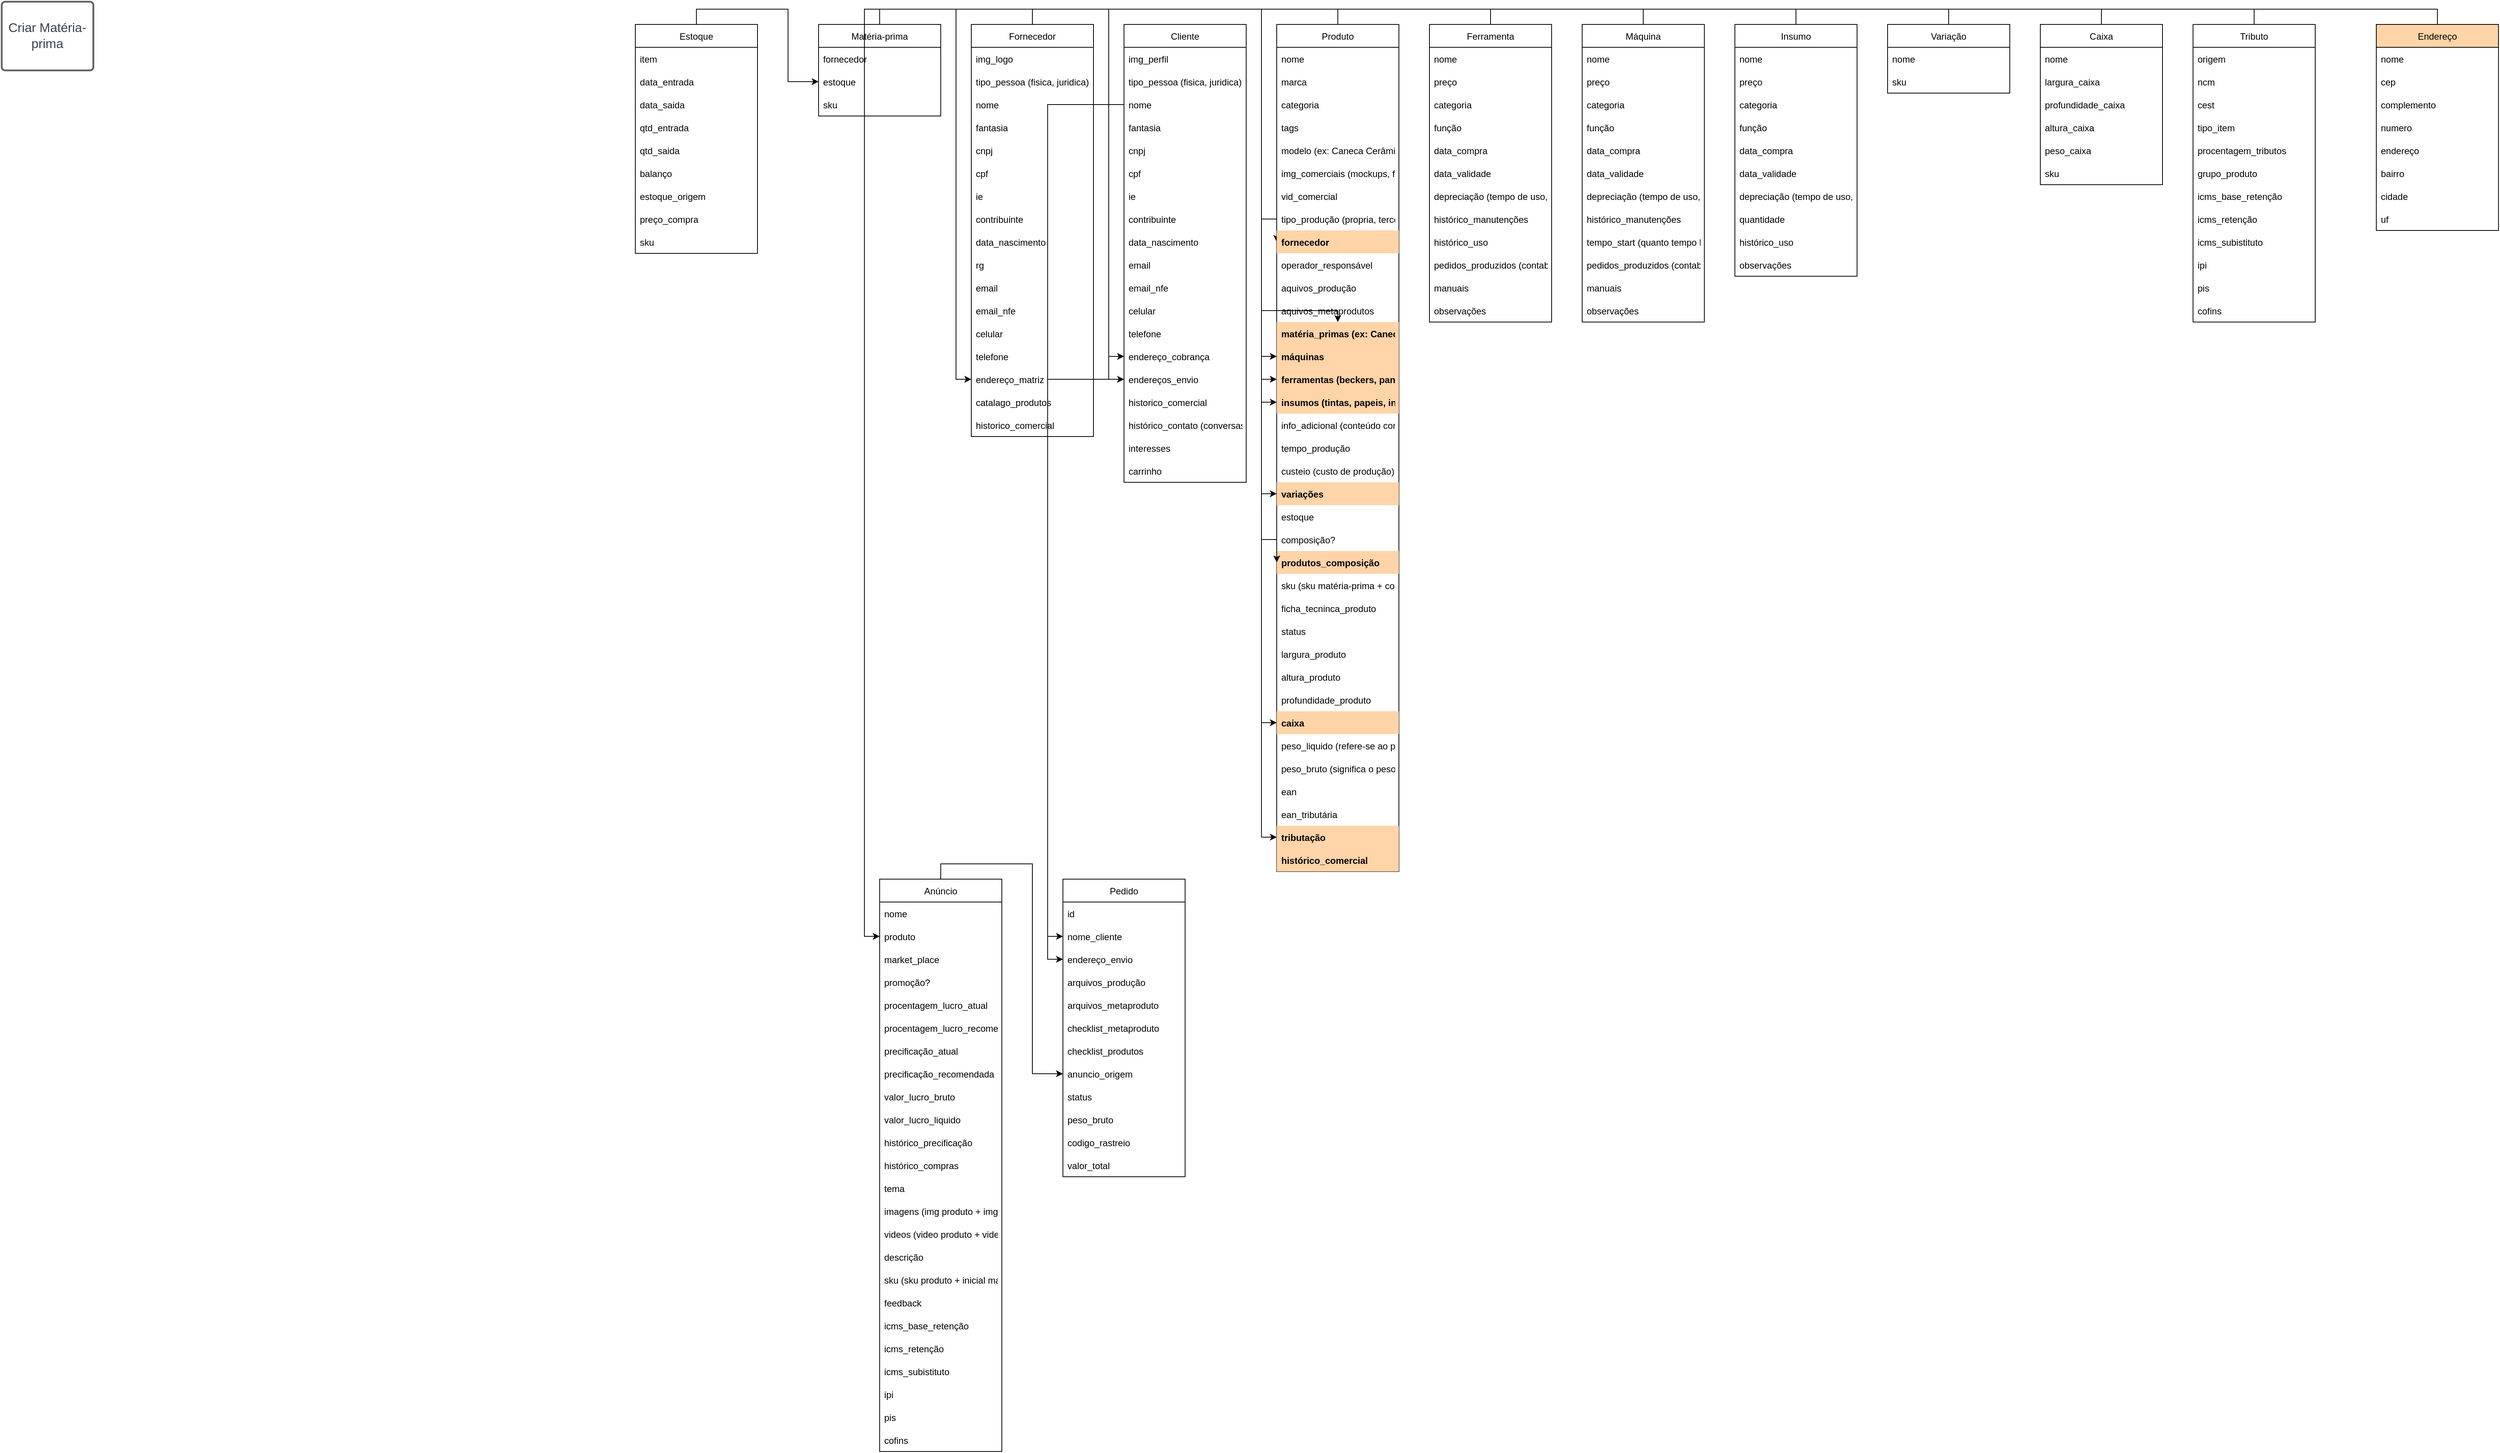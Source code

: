 <mxfile version="18.0.8" type="github">
  <diagram id="vCUuViBtyJCsyu-AjxXu" name="Page-1">
    <mxGraphModel dx="2316" dy="730" grid="1" gridSize="10" guides="1" tooltips="1" connect="1" arrows="1" fold="1" page="1" pageScale="1" pageWidth="827" pageHeight="1169" math="0" shadow="0">
      <root>
        <mxCell id="0" />
        <mxCell id="1" parent="0" />
        <UserObject label="Criar Matéria-prima" lucidchartObjectId="XUSho0rWNq1M" id="oDekR_zHLFmKbgKl4XFu-1">
          <mxCell style="html=1;overflow=block;blockSpacing=1;whiteSpace=wrap;fontSize=16.7;fontColor=#3a414a;spacing=9;strokeColor=#5e5e5e;strokeOpacity=100;rounded=1;absoluteArcSize=1;arcSize=9;strokeWidth=2.3;" vertex="1" parent="1">
            <mxGeometry x="-710" y="50" width="120" height="90" as="geometry" />
          </mxCell>
        </UserObject>
        <mxCell id="oDekR_zHLFmKbgKl4XFu-151" style="edgeStyle=orthogonalEdgeStyle;rounded=0;orthogonalLoop=1;jettySize=auto;html=1;exitX=0.5;exitY=0;exitDx=0;exitDy=0;" edge="1" parent="1" source="oDekR_zHLFmKbgKl4XFu-2" target="oDekR_zHLFmKbgKl4XFu-86">
          <mxGeometry relative="1" as="geometry">
            <Array as="points">
              <mxPoint x="440" y="60" />
              <mxPoint x="940" y="60" />
              <mxPoint x="940" y="455" />
            </Array>
          </mxGeometry>
        </mxCell>
        <mxCell id="oDekR_zHLFmKbgKl4XFu-2" value="Matéria-prima" style="swimlane;fontStyle=0;childLayout=stackLayout;horizontal=1;startSize=30;horizontalStack=0;resizeParent=1;resizeParentMax=0;resizeLast=0;collapsible=1;marginBottom=0;" vertex="1" parent="1">
          <mxGeometry x="360" y="80" width="160" height="120" as="geometry" />
        </mxCell>
        <mxCell id="oDekR_zHLFmKbgKl4XFu-3" value="fornecedor" style="text;strokeColor=none;fillColor=none;align=left;verticalAlign=middle;spacingLeft=4;spacingRight=4;overflow=hidden;points=[[0,0.5],[1,0.5]];portConstraint=eastwest;rotatable=0;" vertex="1" parent="oDekR_zHLFmKbgKl4XFu-2">
          <mxGeometry y="30" width="160" height="30" as="geometry" />
        </mxCell>
        <mxCell id="oDekR_zHLFmKbgKl4XFu-310" value="estoque" style="text;strokeColor=none;fillColor=none;align=left;verticalAlign=middle;spacingLeft=4;spacingRight=4;overflow=hidden;points=[[0,0.5],[1,0.5]];portConstraint=eastwest;rotatable=0;" vertex="1" parent="oDekR_zHLFmKbgKl4XFu-2">
          <mxGeometry y="60" width="160" height="30" as="geometry" />
        </mxCell>
        <mxCell id="oDekR_zHLFmKbgKl4XFu-9" value="sku" style="text;strokeColor=none;fillColor=none;align=left;verticalAlign=middle;spacingLeft=4;spacingRight=4;overflow=hidden;points=[[0,0.5],[1,0.5]];portConstraint=eastwest;rotatable=0;" vertex="1" parent="oDekR_zHLFmKbgKl4XFu-2">
          <mxGeometry y="90" width="160" height="30" as="geometry" />
        </mxCell>
        <mxCell id="oDekR_zHLFmKbgKl4XFu-209" style="edgeStyle=orthogonalEdgeStyle;rounded=0;orthogonalLoop=1;jettySize=auto;html=1;exitX=0.5;exitY=0;exitDx=0;exitDy=0;entryX=0;entryY=0.5;entryDx=0;entryDy=0;" edge="1" parent="1" source="oDekR_zHLFmKbgKl4XFu-12" target="oDekR_zHLFmKbgKl4XFu-73">
          <mxGeometry relative="1" as="geometry">
            <Array as="points">
              <mxPoint x="640" y="60" />
              <mxPoint x="940" y="60" />
              <mxPoint x="940" y="335" />
            </Array>
          </mxGeometry>
        </mxCell>
        <mxCell id="oDekR_zHLFmKbgKl4XFu-12" value="Fornecedor" style="swimlane;fontStyle=0;childLayout=stackLayout;horizontal=1;startSize=30;horizontalStack=0;resizeParent=1;resizeParentMax=0;resizeLast=0;collapsible=1;marginBottom=0;" vertex="1" parent="1">
          <mxGeometry x="560" y="80" width="160" height="540" as="geometry" />
        </mxCell>
        <mxCell id="oDekR_zHLFmKbgKl4XFu-39" value="img_logo" style="text;strokeColor=none;fillColor=none;align=left;verticalAlign=middle;spacingLeft=4;spacingRight=4;overflow=hidden;points=[[0,0.5],[1,0.5]];portConstraint=eastwest;rotatable=0;" vertex="1" parent="oDekR_zHLFmKbgKl4XFu-12">
          <mxGeometry y="30" width="160" height="30" as="geometry" />
        </mxCell>
        <mxCell id="oDekR_zHLFmKbgKl4XFu-28" value="tipo_pessoa (fisica, juridica)" style="text;strokeColor=none;fillColor=none;align=left;verticalAlign=middle;spacingLeft=4;spacingRight=4;overflow=hidden;points=[[0,0.5],[1,0.5]];portConstraint=eastwest;rotatable=0;" vertex="1" parent="oDekR_zHLFmKbgKl4XFu-12">
          <mxGeometry y="60" width="160" height="30" as="geometry" />
        </mxCell>
        <mxCell id="oDekR_zHLFmKbgKl4XFu-13" value="nome" style="text;strokeColor=none;fillColor=none;align=left;verticalAlign=middle;spacingLeft=4;spacingRight=4;overflow=hidden;points=[[0,0.5],[1,0.5]];portConstraint=eastwest;rotatable=0;" vertex="1" parent="oDekR_zHLFmKbgKl4XFu-12">
          <mxGeometry y="90" width="160" height="30" as="geometry" />
        </mxCell>
        <mxCell id="oDekR_zHLFmKbgKl4XFu-27" value="fantasia" style="text;strokeColor=none;fillColor=none;align=left;verticalAlign=middle;spacingLeft=4;spacingRight=4;overflow=hidden;points=[[0,0.5],[1,0.5]];portConstraint=eastwest;rotatable=0;" vertex="1" parent="oDekR_zHLFmKbgKl4XFu-12">
          <mxGeometry y="120" width="160" height="30" as="geometry" />
        </mxCell>
        <mxCell id="oDekR_zHLFmKbgKl4XFu-14" value="cnpj" style="text;strokeColor=none;fillColor=none;align=left;verticalAlign=middle;spacingLeft=4;spacingRight=4;overflow=hidden;points=[[0,0.5],[1,0.5]];portConstraint=eastwest;rotatable=0;" vertex="1" parent="oDekR_zHLFmKbgKl4XFu-12">
          <mxGeometry y="150" width="160" height="30" as="geometry" />
        </mxCell>
        <mxCell id="oDekR_zHLFmKbgKl4XFu-35" value="cpf" style="text;strokeColor=none;fillColor=none;align=left;verticalAlign=middle;spacingLeft=4;spacingRight=4;overflow=hidden;points=[[0,0.5],[1,0.5]];portConstraint=eastwest;rotatable=0;" vertex="1" parent="oDekR_zHLFmKbgKl4XFu-12">
          <mxGeometry y="180" width="160" height="30" as="geometry" />
        </mxCell>
        <mxCell id="oDekR_zHLFmKbgKl4XFu-30" value="ie" style="text;strokeColor=none;fillColor=none;align=left;verticalAlign=middle;spacingLeft=4;spacingRight=4;overflow=hidden;points=[[0,0.5],[1,0.5]];portConstraint=eastwest;rotatable=0;" vertex="1" parent="oDekR_zHLFmKbgKl4XFu-12">
          <mxGeometry y="210" width="160" height="30" as="geometry" />
        </mxCell>
        <mxCell id="oDekR_zHLFmKbgKl4XFu-31" value="contribuinte" style="text;strokeColor=none;fillColor=none;align=left;verticalAlign=middle;spacingLeft=4;spacingRight=4;overflow=hidden;points=[[0,0.5],[1,0.5]];portConstraint=eastwest;rotatable=0;" vertex="1" parent="oDekR_zHLFmKbgKl4XFu-12">
          <mxGeometry y="240" width="160" height="30" as="geometry" />
        </mxCell>
        <mxCell id="oDekR_zHLFmKbgKl4XFu-37" value="data_nascimento" style="text;strokeColor=none;fillColor=none;align=left;verticalAlign=middle;spacingLeft=4;spacingRight=4;overflow=hidden;points=[[0,0.5],[1,0.5]];portConstraint=eastwest;rotatable=0;" vertex="1" parent="oDekR_zHLFmKbgKl4XFu-12">
          <mxGeometry y="270" width="160" height="30" as="geometry" />
        </mxCell>
        <mxCell id="oDekR_zHLFmKbgKl4XFu-38" value="rg" style="text;strokeColor=none;fillColor=none;align=left;verticalAlign=middle;spacingLeft=4;spacingRight=4;overflow=hidden;points=[[0,0.5],[1,0.5]];portConstraint=eastwest;rotatable=0;" vertex="1" parent="oDekR_zHLFmKbgKl4XFu-12">
          <mxGeometry y="300" width="160" height="30" as="geometry" />
        </mxCell>
        <mxCell id="oDekR_zHLFmKbgKl4XFu-15" value="email" style="text;strokeColor=none;fillColor=none;align=left;verticalAlign=middle;spacingLeft=4;spacingRight=4;overflow=hidden;points=[[0,0.5],[1,0.5]];portConstraint=eastwest;rotatable=0;" vertex="1" parent="oDekR_zHLFmKbgKl4XFu-12">
          <mxGeometry y="330" width="160" height="30" as="geometry" />
        </mxCell>
        <mxCell id="oDekR_zHLFmKbgKl4XFu-16" value="email_nfe" style="text;strokeColor=none;fillColor=none;align=left;verticalAlign=middle;spacingLeft=4;spacingRight=4;overflow=hidden;points=[[0,0.5],[1,0.5]];portConstraint=eastwest;rotatable=0;" vertex="1" parent="oDekR_zHLFmKbgKl4XFu-12">
          <mxGeometry y="360" width="160" height="30" as="geometry" />
        </mxCell>
        <mxCell id="oDekR_zHLFmKbgKl4XFu-17" value="celular" style="text;strokeColor=none;fillColor=none;align=left;verticalAlign=middle;spacingLeft=4;spacingRight=4;overflow=hidden;points=[[0,0.5],[1,0.5]];portConstraint=eastwest;rotatable=0;" vertex="1" parent="oDekR_zHLFmKbgKl4XFu-12">
          <mxGeometry y="390" width="160" height="30" as="geometry" />
        </mxCell>
        <mxCell id="oDekR_zHLFmKbgKl4XFu-18" value="telefone" style="text;strokeColor=none;fillColor=none;align=left;verticalAlign=middle;spacingLeft=4;spacingRight=4;overflow=hidden;points=[[0,0.5],[1,0.5]];portConstraint=eastwest;rotatable=0;" vertex="1" parent="oDekR_zHLFmKbgKl4XFu-12">
          <mxGeometry y="420" width="160" height="30" as="geometry" />
        </mxCell>
        <mxCell id="oDekR_zHLFmKbgKl4XFu-19" value="endereço_matriz" style="text;strokeColor=none;fillColor=none;align=left;verticalAlign=middle;spacingLeft=4;spacingRight=4;overflow=hidden;points=[[0,0.5],[1,0.5]];portConstraint=eastwest;rotatable=0;" vertex="1" parent="oDekR_zHLFmKbgKl4XFu-12">
          <mxGeometry y="450" width="160" height="30" as="geometry" />
        </mxCell>
        <mxCell id="oDekR_zHLFmKbgKl4XFu-32" value="catalago_produtos" style="text;strokeColor=none;fillColor=none;align=left;verticalAlign=middle;spacingLeft=4;spacingRight=4;overflow=hidden;points=[[0,0.5],[1,0.5]];portConstraint=eastwest;rotatable=0;" vertex="1" parent="oDekR_zHLFmKbgKl4XFu-12">
          <mxGeometry y="480" width="160" height="30" as="geometry" />
        </mxCell>
        <mxCell id="oDekR_zHLFmKbgKl4XFu-33" value="historico_comercial" style="text;strokeColor=none;fillColor=none;align=left;verticalAlign=middle;spacingLeft=4;spacingRight=4;overflow=hidden;points=[[0,0.5],[1,0.5]];portConstraint=eastwest;rotatable=0;" vertex="1" parent="oDekR_zHLFmKbgKl4XFu-12">
          <mxGeometry y="510" width="160" height="30" as="geometry" />
        </mxCell>
        <mxCell id="oDekR_zHLFmKbgKl4XFu-40" value="Cliente" style="swimlane;fontStyle=0;childLayout=stackLayout;horizontal=1;startSize=30;horizontalStack=0;resizeParent=1;resizeParentMax=0;resizeLast=0;collapsible=1;marginBottom=0;" vertex="1" parent="1">
          <mxGeometry x="760" y="80" width="160" height="600" as="geometry" />
        </mxCell>
        <mxCell id="oDekR_zHLFmKbgKl4XFu-41" value="img_perfil" style="text;strokeColor=none;fillColor=none;align=left;verticalAlign=middle;spacingLeft=4;spacingRight=4;overflow=hidden;points=[[0,0.5],[1,0.5]];portConstraint=eastwest;rotatable=0;" vertex="1" parent="oDekR_zHLFmKbgKl4XFu-40">
          <mxGeometry y="30" width="160" height="30" as="geometry" />
        </mxCell>
        <mxCell id="oDekR_zHLFmKbgKl4XFu-44" value="tipo_pessoa (fisica, juridica)" style="text;strokeColor=none;fillColor=none;align=left;verticalAlign=middle;spacingLeft=4;spacingRight=4;overflow=hidden;points=[[0,0.5],[1,0.5]];portConstraint=eastwest;rotatable=0;" vertex="1" parent="oDekR_zHLFmKbgKl4XFu-40">
          <mxGeometry y="60" width="160" height="30" as="geometry" />
        </mxCell>
        <mxCell id="oDekR_zHLFmKbgKl4XFu-42" value="nome" style="text;strokeColor=none;fillColor=none;align=left;verticalAlign=middle;spacingLeft=4;spacingRight=4;overflow=hidden;points=[[0,0.5],[1,0.5]];portConstraint=eastwest;rotatable=0;" vertex="1" parent="oDekR_zHLFmKbgKl4XFu-40">
          <mxGeometry y="90" width="160" height="30" as="geometry" />
        </mxCell>
        <mxCell id="oDekR_zHLFmKbgKl4XFu-43" value="fantasia" style="text;strokeColor=none;fillColor=none;align=left;verticalAlign=middle;spacingLeft=4;spacingRight=4;overflow=hidden;points=[[0,0.5],[1,0.5]];portConstraint=eastwest;rotatable=0;" vertex="1" parent="oDekR_zHLFmKbgKl4XFu-40">
          <mxGeometry y="120" width="160" height="30" as="geometry" />
        </mxCell>
        <mxCell id="oDekR_zHLFmKbgKl4XFu-45" value="cnpj" style="text;strokeColor=none;fillColor=none;align=left;verticalAlign=middle;spacingLeft=4;spacingRight=4;overflow=hidden;points=[[0,0.5],[1,0.5]];portConstraint=eastwest;rotatable=0;" vertex="1" parent="oDekR_zHLFmKbgKl4XFu-40">
          <mxGeometry y="150" width="160" height="30" as="geometry" />
        </mxCell>
        <mxCell id="oDekR_zHLFmKbgKl4XFu-46" value="cpf" style="text;strokeColor=none;fillColor=none;align=left;verticalAlign=middle;spacingLeft=4;spacingRight=4;overflow=hidden;points=[[0,0.5],[1,0.5]];portConstraint=eastwest;rotatable=0;" vertex="1" parent="oDekR_zHLFmKbgKl4XFu-40">
          <mxGeometry y="180" width="160" height="30" as="geometry" />
        </mxCell>
        <mxCell id="oDekR_zHLFmKbgKl4XFu-47" value="ie" style="text;strokeColor=none;fillColor=none;align=left;verticalAlign=middle;spacingLeft=4;spacingRight=4;overflow=hidden;points=[[0,0.5],[1,0.5]];portConstraint=eastwest;rotatable=0;" vertex="1" parent="oDekR_zHLFmKbgKl4XFu-40">
          <mxGeometry y="210" width="160" height="30" as="geometry" />
        </mxCell>
        <mxCell id="oDekR_zHLFmKbgKl4XFu-48" value="contribuinte" style="text;strokeColor=none;fillColor=none;align=left;verticalAlign=middle;spacingLeft=4;spacingRight=4;overflow=hidden;points=[[0,0.5],[1,0.5]];portConstraint=eastwest;rotatable=0;" vertex="1" parent="oDekR_zHLFmKbgKl4XFu-40">
          <mxGeometry y="240" width="160" height="30" as="geometry" />
        </mxCell>
        <mxCell id="oDekR_zHLFmKbgKl4XFu-49" value="data_nascimento" style="text;strokeColor=none;fillColor=none;align=left;verticalAlign=middle;spacingLeft=4;spacingRight=4;overflow=hidden;points=[[0,0.5],[1,0.5]];portConstraint=eastwest;rotatable=0;" vertex="1" parent="oDekR_zHLFmKbgKl4XFu-40">
          <mxGeometry y="270" width="160" height="30" as="geometry" />
        </mxCell>
        <mxCell id="oDekR_zHLFmKbgKl4XFu-51" value="email" style="text;strokeColor=none;fillColor=none;align=left;verticalAlign=middle;spacingLeft=4;spacingRight=4;overflow=hidden;points=[[0,0.5],[1,0.5]];portConstraint=eastwest;rotatable=0;" vertex="1" parent="oDekR_zHLFmKbgKl4XFu-40">
          <mxGeometry y="300" width="160" height="30" as="geometry" />
        </mxCell>
        <mxCell id="oDekR_zHLFmKbgKl4XFu-52" value="email_nfe" style="text;strokeColor=none;fillColor=none;align=left;verticalAlign=middle;spacingLeft=4;spacingRight=4;overflow=hidden;points=[[0,0.5],[1,0.5]];portConstraint=eastwest;rotatable=0;" vertex="1" parent="oDekR_zHLFmKbgKl4XFu-40">
          <mxGeometry y="330" width="160" height="30" as="geometry" />
        </mxCell>
        <mxCell id="oDekR_zHLFmKbgKl4XFu-53" value="celular" style="text;strokeColor=none;fillColor=none;align=left;verticalAlign=middle;spacingLeft=4;spacingRight=4;overflow=hidden;points=[[0,0.5],[1,0.5]];portConstraint=eastwest;rotatable=0;" vertex="1" parent="oDekR_zHLFmKbgKl4XFu-40">
          <mxGeometry y="360" width="160" height="30" as="geometry" />
        </mxCell>
        <mxCell id="oDekR_zHLFmKbgKl4XFu-54" value="telefone" style="text;strokeColor=none;fillColor=none;align=left;verticalAlign=middle;spacingLeft=4;spacingRight=4;overflow=hidden;points=[[0,0.5],[1,0.5]];portConstraint=eastwest;rotatable=0;" vertex="1" parent="oDekR_zHLFmKbgKl4XFu-40">
          <mxGeometry y="390" width="160" height="30" as="geometry" />
        </mxCell>
        <mxCell id="oDekR_zHLFmKbgKl4XFu-55" value="endereço_cobrança" style="text;strokeColor=none;fillColor=none;align=left;verticalAlign=middle;spacingLeft=4;spacingRight=4;overflow=hidden;points=[[0,0.5],[1,0.5]];portConstraint=eastwest;rotatable=0;" vertex="1" parent="oDekR_zHLFmKbgKl4XFu-40">
          <mxGeometry y="420" width="160" height="30" as="geometry" />
        </mxCell>
        <mxCell id="oDekR_zHLFmKbgKl4XFu-279" value="endereços_envio" style="text;strokeColor=none;fillColor=none;align=left;verticalAlign=middle;spacingLeft=4;spacingRight=4;overflow=hidden;points=[[0,0.5],[1,0.5]];portConstraint=eastwest;rotatable=0;" vertex="1" parent="oDekR_zHLFmKbgKl4XFu-40">
          <mxGeometry y="450" width="160" height="30" as="geometry" />
        </mxCell>
        <mxCell id="oDekR_zHLFmKbgKl4XFu-63" value="historico_comercial" style="text;strokeColor=none;fillColor=none;align=left;verticalAlign=middle;spacingLeft=4;spacingRight=4;overflow=hidden;points=[[0,0.5],[1,0.5]];portConstraint=eastwest;rotatable=0;" vertex="1" parent="oDekR_zHLFmKbgKl4XFu-40">
          <mxGeometry y="480" width="160" height="30" as="geometry" />
        </mxCell>
        <mxCell id="oDekR_zHLFmKbgKl4XFu-66" value="histórico_contato (conversas + comentário + perguntas + emails + story marcado + avaliações + suporte)" style="text;strokeColor=none;fillColor=none;align=left;verticalAlign=middle;spacingLeft=4;spacingRight=4;overflow=hidden;points=[[0,0.5],[1,0.5]];portConstraint=eastwest;rotatable=0;" vertex="1" parent="oDekR_zHLFmKbgKl4XFu-40">
          <mxGeometry y="510" width="160" height="30" as="geometry" />
        </mxCell>
        <mxCell id="oDekR_zHLFmKbgKl4XFu-65" value="interesses" style="text;strokeColor=none;fillColor=none;align=left;verticalAlign=middle;spacingLeft=4;spacingRight=4;overflow=hidden;points=[[0,0.5],[1,0.5]];portConstraint=eastwest;rotatable=0;" vertex="1" parent="oDekR_zHLFmKbgKl4XFu-40">
          <mxGeometry y="540" width="160" height="30" as="geometry" />
        </mxCell>
        <mxCell id="oDekR_zHLFmKbgKl4XFu-67" value="carrinho" style="text;strokeColor=none;fillColor=none;align=left;verticalAlign=middle;spacingLeft=4;spacingRight=4;overflow=hidden;points=[[0,0.5],[1,0.5]];portConstraint=eastwest;rotatable=0;" vertex="1" parent="oDekR_zHLFmKbgKl4XFu-40">
          <mxGeometry y="570" width="160" height="30" as="geometry" />
        </mxCell>
        <mxCell id="oDekR_zHLFmKbgKl4XFu-232" style="edgeStyle=orthogonalEdgeStyle;rounded=0;orthogonalLoop=1;jettySize=auto;html=1;exitX=0.5;exitY=0;exitDx=0;exitDy=0;entryX=0;entryY=0.5;entryDx=0;entryDy=0;" edge="1" parent="1" source="oDekR_zHLFmKbgKl4XFu-68" target="oDekR_zHLFmKbgKl4XFu-213">
          <mxGeometry relative="1" as="geometry">
            <mxPoint x="360" y="1200" as="targetPoint" />
          </mxGeometry>
        </mxCell>
        <mxCell id="oDekR_zHLFmKbgKl4XFu-68" value="Produto" style="swimlane;fontStyle=0;childLayout=stackLayout;horizontal=1;startSize=30;horizontalStack=0;resizeParent=1;resizeParentMax=0;resizeLast=0;collapsible=1;marginBottom=0;" vertex="1" parent="1">
          <mxGeometry x="960" y="80" width="160" height="1110" as="geometry" />
        </mxCell>
        <mxCell id="oDekR_zHLFmKbgKl4XFu-69" value="nome" style="text;strokeColor=none;fillColor=none;align=left;verticalAlign=middle;spacingLeft=4;spacingRight=4;overflow=hidden;points=[[0,0.5],[1,0.5]];portConstraint=eastwest;rotatable=0;fontStyle=0" vertex="1" parent="oDekR_zHLFmKbgKl4XFu-68">
          <mxGeometry y="30" width="160" height="30" as="geometry" />
        </mxCell>
        <mxCell id="oDekR_zHLFmKbgKl4XFu-107" value="marca" style="text;strokeColor=none;fillColor=none;align=left;verticalAlign=middle;spacingLeft=4;spacingRight=4;overflow=hidden;points=[[0,0.5],[1,0.5]];portConstraint=eastwest;rotatable=0;" vertex="1" parent="oDekR_zHLFmKbgKl4XFu-68">
          <mxGeometry y="60" width="160" height="30" as="geometry" />
        </mxCell>
        <mxCell id="oDekR_zHLFmKbgKl4XFu-70" value="categoria" style="text;strokeColor=none;fillColor=none;align=left;verticalAlign=middle;spacingLeft=4;spacingRight=4;overflow=hidden;points=[[0,0.5],[1,0.5]];portConstraint=eastwest;rotatable=0;" vertex="1" parent="oDekR_zHLFmKbgKl4XFu-68">
          <mxGeometry y="90" width="160" height="30" as="geometry" />
        </mxCell>
        <mxCell id="oDekR_zHLFmKbgKl4XFu-108" value="tags" style="text;strokeColor=none;fillColor=none;align=left;verticalAlign=middle;spacingLeft=4;spacingRight=4;overflow=hidden;points=[[0,0.5],[1,0.5]];portConstraint=eastwest;rotatable=0;" vertex="1" parent="oDekR_zHLFmKbgKl4XFu-68">
          <mxGeometry y="120" width="160" height="30" as="geometry" />
        </mxCell>
        <mxCell id="oDekR_zHLFmKbgKl4XFu-71" value="modelo (ex: Caneca Cerâmica)" style="text;strokeColor=none;fillColor=none;align=left;verticalAlign=middle;spacingLeft=4;spacingRight=4;overflow=hidden;points=[[0,0.5],[1,0.5]];portConstraint=eastwest;rotatable=0;" vertex="1" parent="oDekR_zHLFmKbgKl4XFu-68">
          <mxGeometry y="150" width="160" height="30" as="geometry" />
        </mxCell>
        <mxCell id="oDekR_zHLFmKbgKl4XFu-72" value="img_comerciais (mockups, fotos ambientadas, fotos que vao no anúncio nos marketplaces)" style="text;strokeColor=none;fillColor=none;align=left;verticalAlign=middle;spacingLeft=4;spacingRight=4;overflow=hidden;points=[[0,0.5],[1,0.5]];portConstraint=eastwest;rotatable=0;" vertex="1" parent="oDekR_zHLFmKbgKl4XFu-68">
          <mxGeometry y="180" width="160" height="30" as="geometry" />
        </mxCell>
        <mxCell id="oDekR_zHLFmKbgKl4XFu-230" value="vid_comercial" style="text;strokeColor=none;fillColor=none;align=left;verticalAlign=middle;spacingLeft=4;spacingRight=4;overflow=hidden;points=[[0,0.5],[1,0.5]];portConstraint=eastwest;rotatable=0;" vertex="1" parent="oDekR_zHLFmKbgKl4XFu-68">
          <mxGeometry y="210" width="160" height="30" as="geometry" />
        </mxCell>
        <mxCell id="oDekR_zHLFmKbgKl4XFu-77" value="tipo_produção (propria, terceiros)" style="text;strokeColor=none;fillColor=none;align=left;verticalAlign=middle;spacingLeft=4;spacingRight=4;overflow=hidden;points=[[0,0.5],[1,0.5]];portConstraint=eastwest;rotatable=0;" vertex="1" parent="oDekR_zHLFmKbgKl4XFu-68">
          <mxGeometry y="240" width="160" height="30" as="geometry" />
        </mxCell>
        <mxCell id="oDekR_zHLFmKbgKl4XFu-73" value="fornecedor" style="text;strokeColor=none;fillColor=#FFD4A8;align=left;verticalAlign=middle;spacingLeft=4;spacingRight=4;overflow=hidden;points=[[0,0.5],[1,0.5]];portConstraint=eastwest;rotatable=0;fontStyle=1" vertex="1" parent="oDekR_zHLFmKbgKl4XFu-68">
          <mxGeometry y="270" width="160" height="30" as="geometry" />
        </mxCell>
        <mxCell id="oDekR_zHLFmKbgKl4XFu-84" value="operador_responsável" style="text;strokeColor=none;fillColor=none;align=left;verticalAlign=middle;spacingLeft=4;spacingRight=4;overflow=hidden;points=[[0,0.5],[1,0.5]];portConstraint=eastwest;rotatable=0;" vertex="1" parent="oDekR_zHLFmKbgKl4XFu-68">
          <mxGeometry y="300" width="160" height="30" as="geometry" />
        </mxCell>
        <mxCell id="oDekR_zHLFmKbgKl4XFu-83" value="aquivos_produção" style="text;strokeColor=none;fillColor=none;align=left;verticalAlign=middle;spacingLeft=4;spacingRight=4;overflow=hidden;points=[[0,0.5],[1,0.5]];portConstraint=eastwest;rotatable=0;" vertex="1" parent="oDekR_zHLFmKbgKl4XFu-68">
          <mxGeometry y="330" width="160" height="30" as="geometry" />
        </mxCell>
        <mxCell id="oDekR_zHLFmKbgKl4XFu-92" value="aquivos_metaprodutos" style="text;strokeColor=none;fillColor=none;align=left;verticalAlign=middle;spacingLeft=4;spacingRight=4;overflow=hidden;points=[[0,0.5],[1,0.5]];portConstraint=eastwest;rotatable=0;" vertex="1" parent="oDekR_zHLFmKbgKl4XFu-68">
          <mxGeometry y="360" width="160" height="30" as="geometry" />
        </mxCell>
        <mxCell id="oDekR_zHLFmKbgKl4XFu-86" value="matéria_primas (ex: Caneca Cerâmica Rosa)" style="text;strokeColor=none;fillColor=#FFD4A8;align=left;verticalAlign=middle;spacingLeft=4;spacingRight=4;overflow=hidden;points=[[0,0.5],[1,0.5]];portConstraint=eastwest;rotatable=0;fontStyle=1" vertex="1" parent="oDekR_zHLFmKbgKl4XFu-68">
          <mxGeometry y="390" width="160" height="30" as="geometry" />
        </mxCell>
        <mxCell id="oDekR_zHLFmKbgKl4XFu-87" value="máquinas" style="text;strokeColor=none;fillColor=#FFD4A8;align=left;verticalAlign=middle;spacingLeft=4;spacingRight=4;overflow=hidden;points=[[0,0.5],[1,0.5]];portConstraint=eastwest;rotatable=0;fontStyle=1" vertex="1" parent="oDekR_zHLFmKbgKl4XFu-68">
          <mxGeometry y="420" width="160" height="30" as="geometry" />
        </mxCell>
        <mxCell id="oDekR_zHLFmKbgKl4XFu-88" value="ferramentas (beckers, panelas)" style="text;strokeColor=none;fillColor=#FFD4A8;align=left;verticalAlign=middle;spacingLeft=4;spacingRight=4;overflow=hidden;points=[[0,0.5],[1,0.5]];portConstraint=eastwest;rotatable=0;fontStyle=1" vertex="1" parent="oDekR_zHLFmKbgKl4XFu-68">
          <mxGeometry y="450" width="160" height="30" as="geometry" />
        </mxCell>
        <mxCell id="oDekR_zHLFmKbgKl4XFu-89" value="insumos (tintas, papeis, ingredientes)" style="text;strokeColor=none;fillColor=#FFD4A8;align=left;verticalAlign=middle;spacingLeft=4;spacingRight=4;overflow=hidden;points=[[0,0.5],[1,0.5]];portConstraint=eastwest;rotatable=0;fontStyle=1" vertex="1" parent="oDekR_zHLFmKbgKl4XFu-68">
          <mxGeometry y="480" width="160" height="30" as="geometry" />
        </mxCell>
        <mxCell id="oDekR_zHLFmKbgKl4XFu-91" value="info_adicional (conteúdo como tutoriais, manuais, procedimentos, de como produzir ou embalar esse produto)" style="text;strokeColor=none;fillColor=none;align=left;verticalAlign=middle;spacingLeft=4;spacingRight=4;overflow=hidden;points=[[0,0.5],[1,0.5]];portConstraint=eastwest;rotatable=0;" vertex="1" parent="oDekR_zHLFmKbgKl4XFu-68">
          <mxGeometry y="510" width="160" height="30" as="geometry" />
        </mxCell>
        <mxCell id="oDekR_zHLFmKbgKl4XFu-94" value="tempo_produção" style="text;strokeColor=none;fillColor=none;align=left;verticalAlign=middle;spacingLeft=4;spacingRight=4;overflow=hidden;points=[[0,0.5],[1,0.5]];portConstraint=eastwest;rotatable=0;" vertex="1" parent="oDekR_zHLFmKbgKl4XFu-68">
          <mxGeometry y="540" width="160" height="30" as="geometry" />
        </mxCell>
        <mxCell id="oDekR_zHLFmKbgKl4XFu-74" value="custeio (custo de produção)" style="text;strokeColor=none;fillColor=none;align=left;verticalAlign=middle;spacingLeft=4;spacingRight=4;overflow=hidden;points=[[0,0.5],[1,0.5]];portConstraint=eastwest;rotatable=0;" vertex="1" parent="oDekR_zHLFmKbgKl4XFu-68">
          <mxGeometry y="570" width="160" height="30" as="geometry" />
        </mxCell>
        <mxCell id="oDekR_zHLFmKbgKl4XFu-75" value="variações" style="text;strokeColor=none;fillColor=#FFD4A8;align=left;verticalAlign=middle;spacingLeft=4;spacingRight=4;overflow=hidden;points=[[0,0.5],[1,0.5]];portConstraint=eastwest;rotatable=0;fontStyle=1" vertex="1" parent="oDekR_zHLFmKbgKl4XFu-68">
          <mxGeometry y="600" width="160" height="30" as="geometry" />
        </mxCell>
        <mxCell id="oDekR_zHLFmKbgKl4XFu-79" value="estoque" style="text;strokeColor=none;fillColor=none;align=left;verticalAlign=middle;spacingLeft=4;spacingRight=4;overflow=hidden;points=[[0,0.5],[1,0.5]];portConstraint=eastwest;rotatable=0;" vertex="1" parent="oDekR_zHLFmKbgKl4XFu-68">
          <mxGeometry y="630" width="160" height="30" as="geometry" />
        </mxCell>
        <mxCell id="oDekR_zHLFmKbgKl4XFu-80" value="composição?" style="text;strokeColor=none;fillColor=none;align=left;verticalAlign=middle;spacingLeft=4;spacingRight=4;overflow=hidden;points=[[0,0.5],[1,0.5]];portConstraint=eastwest;rotatable=0;" vertex="1" parent="oDekR_zHLFmKbgKl4XFu-68">
          <mxGeometry y="660" width="160" height="30" as="geometry" />
        </mxCell>
        <mxCell id="oDekR_zHLFmKbgKl4XFu-81" value="produtos_composição" style="text;strokeColor=none;fillColor=#FFD4A8;align=left;verticalAlign=middle;spacingLeft=4;spacingRight=4;overflow=hidden;points=[[0,0.5],[1,0.5]];portConstraint=eastwest;rotatable=0;fontStyle=1" vertex="1" parent="oDekR_zHLFmKbgKl4XFu-68">
          <mxGeometry y="690" width="160" height="30" as="geometry" />
        </mxCell>
        <mxCell id="oDekR_zHLFmKbgKl4XFu-82" value="sku (sku matéria-prima + codigo produto + variação) " style="text;strokeColor=none;fillColor=none;align=left;verticalAlign=middle;spacingLeft=4;spacingRight=4;overflow=hidden;points=[[0,0.5],[1,0.5]];portConstraint=eastwest;rotatable=0;" vertex="1" parent="oDekR_zHLFmKbgKl4XFu-68">
          <mxGeometry y="720" width="160" height="30" as="geometry" />
        </mxCell>
        <mxCell id="oDekR_zHLFmKbgKl4XFu-76" value="ficha_tecninca_produto" style="text;strokeColor=none;fillColor=none;align=left;verticalAlign=middle;spacingLeft=4;spacingRight=4;overflow=hidden;points=[[0,0.5],[1,0.5]];portConstraint=eastwest;rotatable=0;" vertex="1" parent="oDekR_zHLFmKbgKl4XFu-68">
          <mxGeometry y="750" width="160" height="30" as="geometry" />
        </mxCell>
        <mxCell id="oDekR_zHLFmKbgKl4XFu-95" value="status" style="text;strokeColor=none;fillColor=none;align=left;verticalAlign=middle;spacingLeft=4;spacingRight=4;overflow=hidden;points=[[0,0.5],[1,0.5]];portConstraint=eastwest;rotatable=0;" vertex="1" parent="oDekR_zHLFmKbgKl4XFu-68">
          <mxGeometry y="780" width="160" height="30" as="geometry" />
        </mxCell>
        <mxCell id="oDekR_zHLFmKbgKl4XFu-100" value="largura_produto" style="text;strokeColor=none;fillColor=none;align=left;verticalAlign=middle;spacingLeft=4;spacingRight=4;overflow=hidden;points=[[0,0.5],[1,0.5]];portConstraint=eastwest;rotatable=0;" vertex="1" parent="oDekR_zHLFmKbgKl4XFu-68">
          <mxGeometry y="810" width="160" height="30" as="geometry" />
        </mxCell>
        <mxCell id="oDekR_zHLFmKbgKl4XFu-101" value="altura_produto" style="text;strokeColor=none;fillColor=none;align=left;verticalAlign=middle;spacingLeft=4;spacingRight=4;overflow=hidden;points=[[0,0.5],[1,0.5]];portConstraint=eastwest;rotatable=0;" vertex="1" parent="oDekR_zHLFmKbgKl4XFu-68">
          <mxGeometry y="840" width="160" height="30" as="geometry" />
        </mxCell>
        <mxCell id="oDekR_zHLFmKbgKl4XFu-102" value="profundidade_produto" style="text;strokeColor=none;fillColor=none;align=left;verticalAlign=middle;spacingLeft=4;spacingRight=4;overflow=hidden;points=[[0,0.5],[1,0.5]];portConstraint=eastwest;rotatable=0;" vertex="1" parent="oDekR_zHLFmKbgKl4XFu-68">
          <mxGeometry y="870" width="160" height="30" as="geometry" />
        </mxCell>
        <mxCell id="oDekR_zHLFmKbgKl4XFu-138" value="caixa" style="text;strokeColor=none;fillColor=#FFD4A8;align=left;verticalAlign=middle;spacingLeft=4;spacingRight=4;overflow=hidden;points=[[0,0.5],[1,0.5]];portConstraint=eastwest;rotatable=0;fontStyle=1" vertex="1" parent="oDekR_zHLFmKbgKl4XFu-68">
          <mxGeometry y="900" width="160" height="30" as="geometry" />
        </mxCell>
        <mxCell id="oDekR_zHLFmKbgKl4XFu-96" value="peso_liquido (refere-se ao peso do produto isolado, sem incluir o recipiente ou embalagem. Ex: o peso das sardinhas antes de serem colocadas em latas)" style="text;strokeColor=none;fillColor=none;align=left;verticalAlign=middle;spacingLeft=4;spacingRight=4;overflow=hidden;points=[[0,0.5],[1,0.5]];portConstraint=eastwest;rotatable=0;" vertex="1" parent="oDekR_zHLFmKbgKl4XFu-68">
          <mxGeometry y="930" width="160" height="30" as="geometry" />
        </mxCell>
        <mxCell id="oDekR_zHLFmKbgKl4XFu-97" value="peso_bruto (significa o peso total, incluindo o produto, a embalagem ou qualquer outro invólucro necessário para o transporte. Ex: o peso dos biscoitos somado ao pacote no qual eles foram embalados.)" style="text;strokeColor=none;fillColor=none;align=left;verticalAlign=middle;spacingLeft=4;spacingRight=4;overflow=hidden;points=[[0,0.5],[1,0.5]];portConstraint=eastwest;rotatable=0;" vertex="1" parent="oDekR_zHLFmKbgKl4XFu-68">
          <mxGeometry y="960" width="160" height="30" as="geometry" />
        </mxCell>
        <mxCell id="oDekR_zHLFmKbgKl4XFu-104" value="ean" style="text;strokeColor=none;fillColor=none;align=left;verticalAlign=middle;spacingLeft=4;spacingRight=4;overflow=hidden;points=[[0,0.5],[1,0.5]];portConstraint=eastwest;rotatable=0;" vertex="1" parent="oDekR_zHLFmKbgKl4XFu-68">
          <mxGeometry y="990" width="160" height="30" as="geometry" />
        </mxCell>
        <mxCell id="oDekR_zHLFmKbgKl4XFu-106" value="ean_tributária" style="text;strokeColor=none;fillColor=none;align=left;verticalAlign=middle;spacingLeft=4;spacingRight=4;overflow=hidden;points=[[0,0.5],[1,0.5]];portConstraint=eastwest;rotatable=0;" vertex="1" parent="oDekR_zHLFmKbgKl4XFu-68">
          <mxGeometry y="1020" width="160" height="30" as="geometry" />
        </mxCell>
        <mxCell id="oDekR_zHLFmKbgKl4XFu-109" value="tributação" style="text;strokeColor=none;fillColor=#FFD4A8;align=left;verticalAlign=middle;spacingLeft=4;spacingRight=4;overflow=hidden;points=[[0,0.5],[1,0.5]];portConstraint=eastwest;rotatable=0;fontStyle=1" vertex="1" parent="oDekR_zHLFmKbgKl4XFu-68">
          <mxGeometry y="1050" width="160" height="30" as="geometry" />
        </mxCell>
        <mxCell id="oDekR_zHLFmKbgKl4XFu-210" value="histórico_comercial" style="text;strokeColor=none;fillColor=#FFD4A8;align=left;verticalAlign=middle;spacingLeft=4;spacingRight=4;overflow=hidden;points=[[0,0.5],[1,0.5]];portConstraint=eastwest;rotatable=0;fontStyle=1" vertex="1" parent="oDekR_zHLFmKbgKl4XFu-68">
          <mxGeometry y="1080" width="160" height="30" as="geometry" />
        </mxCell>
        <mxCell id="oDekR_zHLFmKbgKl4XFu-183" style="edgeStyle=orthogonalEdgeStyle;rounded=0;orthogonalLoop=1;jettySize=auto;html=1;exitX=0.5;exitY=0;exitDx=0;exitDy=0;entryX=0;entryY=0.5;entryDx=0;entryDy=0;" edge="1" parent="oDekR_zHLFmKbgKl4XFu-68" source="oDekR_zHLFmKbgKl4XFu-68" target="oDekR_zHLFmKbgKl4XFu-81">
          <mxGeometry relative="1" as="geometry">
            <Array as="points">
              <mxPoint x="80" y="-20" />
              <mxPoint x="-20" y="-20" />
              <mxPoint x="-20" y="675" />
            </Array>
          </mxGeometry>
        </mxCell>
        <mxCell id="oDekR_zHLFmKbgKl4XFu-152" style="edgeStyle=orthogonalEdgeStyle;rounded=0;orthogonalLoop=1;jettySize=auto;html=1;exitX=0.5;exitY=0;exitDx=0;exitDy=0;entryX=0;entryY=0.5;entryDx=0;entryDy=0;" edge="1" parent="1" source="oDekR_zHLFmKbgKl4XFu-110" target="oDekR_zHLFmKbgKl4XFu-88">
          <mxGeometry relative="1" as="geometry" />
        </mxCell>
        <mxCell id="oDekR_zHLFmKbgKl4XFu-110" value="Ferramenta" style="swimlane;fontStyle=0;childLayout=stackLayout;horizontal=1;startSize=30;horizontalStack=0;resizeParent=1;resizeParentMax=0;resizeLast=0;collapsible=1;marginBottom=0;" vertex="1" parent="1">
          <mxGeometry x="1160" y="80" width="160" height="390" as="geometry" />
        </mxCell>
        <mxCell id="oDekR_zHLFmKbgKl4XFu-111" value="nome" style="text;strokeColor=none;fillColor=none;align=left;verticalAlign=middle;spacingLeft=4;spacingRight=4;overflow=hidden;points=[[0,0.5],[1,0.5]];portConstraint=eastwest;rotatable=0;" vertex="1" parent="oDekR_zHLFmKbgKl4XFu-110">
          <mxGeometry y="30" width="160" height="30" as="geometry" />
        </mxCell>
        <mxCell id="oDekR_zHLFmKbgKl4XFu-114" value="preço" style="text;strokeColor=none;fillColor=none;align=left;verticalAlign=middle;spacingLeft=4;spacingRight=4;overflow=hidden;points=[[0,0.5],[1,0.5]];portConstraint=eastwest;rotatable=0;" vertex="1" parent="oDekR_zHLFmKbgKl4XFu-110">
          <mxGeometry y="60" width="160" height="30" as="geometry" />
        </mxCell>
        <mxCell id="oDekR_zHLFmKbgKl4XFu-115" value="categoria" style="text;strokeColor=none;fillColor=none;align=left;verticalAlign=middle;spacingLeft=4;spacingRight=4;overflow=hidden;points=[[0,0.5],[1,0.5]];portConstraint=eastwest;rotatable=0;" vertex="1" parent="oDekR_zHLFmKbgKl4XFu-110">
          <mxGeometry y="90" width="160" height="30" as="geometry" />
        </mxCell>
        <mxCell id="oDekR_zHLFmKbgKl4XFu-117" value="função" style="text;strokeColor=none;fillColor=none;align=left;verticalAlign=middle;spacingLeft=4;spacingRight=4;overflow=hidden;points=[[0,0.5],[1,0.5]];portConstraint=eastwest;rotatable=0;" vertex="1" parent="oDekR_zHLFmKbgKl4XFu-110">
          <mxGeometry y="120" width="160" height="30" as="geometry" />
        </mxCell>
        <mxCell id="oDekR_zHLFmKbgKl4XFu-119" value="data_compra" style="text;strokeColor=none;fillColor=none;align=left;verticalAlign=middle;spacingLeft=4;spacingRight=4;overflow=hidden;points=[[0,0.5],[1,0.5]];portConstraint=eastwest;rotatable=0;" vertex="1" parent="oDekR_zHLFmKbgKl4XFu-110">
          <mxGeometry y="150" width="160" height="30" as="geometry" />
        </mxCell>
        <mxCell id="oDekR_zHLFmKbgKl4XFu-168" value="data_validade" style="text;strokeColor=none;fillColor=none;align=left;verticalAlign=middle;spacingLeft=4;spacingRight=4;overflow=hidden;points=[[0,0.5],[1,0.5]];portConstraint=eastwest;rotatable=0;" vertex="1" parent="oDekR_zHLFmKbgKl4XFu-110">
          <mxGeometry y="180" width="160" height="30" as="geometry" />
        </mxCell>
        <mxCell id="oDekR_zHLFmKbgKl4XFu-116" value="depreciação (tempo de uso, e barra de vida, contando o tempo de uso com o tempo de validade prevista)" style="text;strokeColor=none;fillColor=none;align=left;verticalAlign=middle;spacingLeft=4;spacingRight=4;overflow=hidden;points=[[0,0.5],[1,0.5]];portConstraint=eastwest;rotatable=0;" vertex="1" parent="oDekR_zHLFmKbgKl4XFu-110">
          <mxGeometry y="210" width="160" height="30" as="geometry" />
        </mxCell>
        <mxCell id="oDekR_zHLFmKbgKl4XFu-120" value="histórico_manutenções" style="text;strokeColor=none;fillColor=none;align=left;verticalAlign=middle;spacingLeft=4;spacingRight=4;overflow=hidden;points=[[0,0.5],[1,0.5]];portConstraint=eastwest;rotatable=0;" vertex="1" parent="oDekR_zHLFmKbgKl4XFu-110">
          <mxGeometry y="240" width="160" height="30" as="geometry" />
        </mxCell>
        <mxCell id="oDekR_zHLFmKbgKl4XFu-134" value="histórico_uso" style="text;strokeColor=none;fillColor=none;align=left;verticalAlign=middle;spacingLeft=4;spacingRight=4;overflow=hidden;points=[[0,0.5],[1,0.5]];portConstraint=eastwest;rotatable=0;" vertex="1" parent="oDekR_zHLFmKbgKl4XFu-110">
          <mxGeometry y="270" width="160" height="30" as="geometry" />
        </mxCell>
        <mxCell id="oDekR_zHLFmKbgKl4XFu-133" value="pedidos_produzidos (contabilizar, ao passar no scanner de produção, quantos pedidos foram produzidos utilizando a ferramenta)" style="text;strokeColor=none;fillColor=none;align=left;verticalAlign=middle;spacingLeft=4;spacingRight=4;overflow=hidden;points=[[0,0.5],[1,0.5]];portConstraint=eastwest;rotatable=0;" vertex="1" parent="oDekR_zHLFmKbgKl4XFu-110">
          <mxGeometry y="300" width="160" height="30" as="geometry" />
        </mxCell>
        <mxCell id="oDekR_zHLFmKbgKl4XFu-121" value="manuais" style="text;strokeColor=none;fillColor=none;align=left;verticalAlign=middle;spacingLeft=4;spacingRight=4;overflow=hidden;points=[[0,0.5],[1,0.5]];portConstraint=eastwest;rotatable=0;" vertex="1" parent="oDekR_zHLFmKbgKl4XFu-110">
          <mxGeometry y="330" width="160" height="30" as="geometry" />
        </mxCell>
        <mxCell id="oDekR_zHLFmKbgKl4XFu-122" value="observações" style="text;strokeColor=none;fillColor=none;align=left;verticalAlign=middle;spacingLeft=4;spacingRight=4;overflow=hidden;points=[[0,0.5],[1,0.5]];portConstraint=eastwest;rotatable=0;" vertex="1" parent="oDekR_zHLFmKbgKl4XFu-110">
          <mxGeometry y="360" width="160" height="30" as="geometry" />
        </mxCell>
        <mxCell id="oDekR_zHLFmKbgKl4XFu-153" style="edgeStyle=orthogonalEdgeStyle;rounded=0;orthogonalLoop=1;jettySize=auto;html=1;exitX=0.5;exitY=0;exitDx=0;exitDy=0;entryX=0;entryY=0.5;entryDx=0;entryDy=0;" edge="1" parent="1" source="oDekR_zHLFmKbgKl4XFu-123" target="oDekR_zHLFmKbgKl4XFu-87">
          <mxGeometry relative="1" as="geometry" />
        </mxCell>
        <mxCell id="oDekR_zHLFmKbgKl4XFu-123" value="Máquina" style="swimlane;fontStyle=0;childLayout=stackLayout;horizontal=1;startSize=30;horizontalStack=0;resizeParent=1;resizeParentMax=0;resizeLast=0;collapsible=1;marginBottom=0;" vertex="1" parent="1">
          <mxGeometry x="1360" y="80" width="160" height="390" as="geometry" />
        </mxCell>
        <mxCell id="oDekR_zHLFmKbgKl4XFu-124" value="nome" style="text;strokeColor=none;fillColor=none;align=left;verticalAlign=middle;spacingLeft=4;spacingRight=4;overflow=hidden;points=[[0,0.5],[1,0.5]];portConstraint=eastwest;rotatable=0;" vertex="1" parent="oDekR_zHLFmKbgKl4XFu-123">
          <mxGeometry y="30" width="160" height="30" as="geometry" />
        </mxCell>
        <mxCell id="oDekR_zHLFmKbgKl4XFu-125" value="preço" style="text;strokeColor=none;fillColor=none;align=left;verticalAlign=middle;spacingLeft=4;spacingRight=4;overflow=hidden;points=[[0,0.5],[1,0.5]];portConstraint=eastwest;rotatable=0;" vertex="1" parent="oDekR_zHLFmKbgKl4XFu-123">
          <mxGeometry y="60" width="160" height="30" as="geometry" />
        </mxCell>
        <mxCell id="oDekR_zHLFmKbgKl4XFu-126" value="categoria" style="text;strokeColor=none;fillColor=none;align=left;verticalAlign=middle;spacingLeft=4;spacingRight=4;overflow=hidden;points=[[0,0.5],[1,0.5]];portConstraint=eastwest;rotatable=0;" vertex="1" parent="oDekR_zHLFmKbgKl4XFu-123">
          <mxGeometry y="90" width="160" height="30" as="geometry" />
        </mxCell>
        <mxCell id="oDekR_zHLFmKbgKl4XFu-127" value="função" style="text;strokeColor=none;fillColor=none;align=left;verticalAlign=middle;spacingLeft=4;spacingRight=4;overflow=hidden;points=[[0,0.5],[1,0.5]];portConstraint=eastwest;rotatable=0;" vertex="1" parent="oDekR_zHLFmKbgKl4XFu-123">
          <mxGeometry y="120" width="160" height="30" as="geometry" />
        </mxCell>
        <mxCell id="oDekR_zHLFmKbgKl4XFu-128" value="data_compra" style="text;strokeColor=none;fillColor=none;align=left;verticalAlign=middle;spacingLeft=4;spacingRight=4;overflow=hidden;points=[[0,0.5],[1,0.5]];portConstraint=eastwest;rotatable=0;" vertex="1" parent="oDekR_zHLFmKbgKl4XFu-123">
          <mxGeometry y="150" width="160" height="30" as="geometry" />
        </mxCell>
        <mxCell id="oDekR_zHLFmKbgKl4XFu-167" value="data_validade" style="text;strokeColor=none;fillColor=none;align=left;verticalAlign=middle;spacingLeft=4;spacingRight=4;overflow=hidden;points=[[0,0.5],[1,0.5]];portConstraint=eastwest;rotatable=0;" vertex="1" parent="oDekR_zHLFmKbgKl4XFu-123">
          <mxGeometry y="180" width="160" height="30" as="geometry" />
        </mxCell>
        <mxCell id="oDekR_zHLFmKbgKl4XFu-129" value="depreciação (tempo de uso, e barra de vida, contando o tempo de uso com o tempo de validade prevista)" style="text;strokeColor=none;fillColor=none;align=left;verticalAlign=middle;spacingLeft=4;spacingRight=4;overflow=hidden;points=[[0,0.5],[1,0.5]];portConstraint=eastwest;rotatable=0;" vertex="1" parent="oDekR_zHLFmKbgKl4XFu-123">
          <mxGeometry y="210" width="160" height="30" as="geometry" />
        </mxCell>
        <mxCell id="oDekR_zHLFmKbgKl4XFu-130" value="histórico_manutenções" style="text;strokeColor=none;fillColor=none;align=left;verticalAlign=middle;spacingLeft=4;spacingRight=4;overflow=hidden;points=[[0,0.5],[1,0.5]];portConstraint=eastwest;rotatable=0;" vertex="1" parent="oDekR_zHLFmKbgKl4XFu-123">
          <mxGeometry y="240" width="160" height="30" as="geometry" />
        </mxCell>
        <mxCell id="oDekR_zHLFmKbgKl4XFu-135" value="tempo_start (quanto tempo leva para ligar e configurar para começar a primeira produção)" style="text;strokeColor=none;fillColor=none;align=left;verticalAlign=middle;spacingLeft=4;spacingRight=4;overflow=hidden;points=[[0,0.5],[1,0.5]];portConstraint=eastwest;rotatable=0;" vertex="1" parent="oDekR_zHLFmKbgKl4XFu-123">
          <mxGeometry y="270" width="160" height="30" as="geometry" />
        </mxCell>
        <mxCell id="oDekR_zHLFmKbgKl4XFu-136" value="pedidos_produzidos (contabilizar, ao passar no scanner de produção, quantos pedidos foram produzidos utilizando a ferramenta)" style="text;strokeColor=none;fillColor=none;align=left;verticalAlign=middle;spacingLeft=4;spacingRight=4;overflow=hidden;points=[[0,0.5],[1,0.5]];portConstraint=eastwest;rotatable=0;" vertex="1" parent="oDekR_zHLFmKbgKl4XFu-123">
          <mxGeometry y="300" width="160" height="30" as="geometry" />
        </mxCell>
        <mxCell id="oDekR_zHLFmKbgKl4XFu-131" value="manuais" style="text;strokeColor=none;fillColor=none;align=left;verticalAlign=middle;spacingLeft=4;spacingRight=4;overflow=hidden;points=[[0,0.5],[1,0.5]];portConstraint=eastwest;rotatable=0;" vertex="1" parent="oDekR_zHLFmKbgKl4XFu-123">
          <mxGeometry y="330" width="160" height="30" as="geometry" />
        </mxCell>
        <mxCell id="oDekR_zHLFmKbgKl4XFu-132" value="observações" style="text;strokeColor=none;fillColor=none;align=left;verticalAlign=middle;spacingLeft=4;spacingRight=4;overflow=hidden;points=[[0,0.5],[1,0.5]];portConstraint=eastwest;rotatable=0;" vertex="1" parent="oDekR_zHLFmKbgKl4XFu-123">
          <mxGeometry y="360" width="160" height="30" as="geometry" />
        </mxCell>
        <mxCell id="oDekR_zHLFmKbgKl4XFu-170" style="edgeStyle=orthogonalEdgeStyle;rounded=0;orthogonalLoop=1;jettySize=auto;html=1;exitX=0.5;exitY=0;exitDx=0;exitDy=0;entryX=0;entryY=0.5;entryDx=0;entryDy=0;" edge="1" parent="1" source="oDekR_zHLFmKbgKl4XFu-154" target="oDekR_zHLFmKbgKl4XFu-89">
          <mxGeometry relative="1" as="geometry" />
        </mxCell>
        <mxCell id="oDekR_zHLFmKbgKl4XFu-154" value="Insumo" style="swimlane;fontStyle=0;childLayout=stackLayout;horizontal=1;startSize=30;horizontalStack=0;resizeParent=1;resizeParentMax=0;resizeLast=0;collapsible=1;marginBottom=0;" vertex="1" parent="1">
          <mxGeometry x="1560" y="80" width="160" height="330" as="geometry" />
        </mxCell>
        <mxCell id="oDekR_zHLFmKbgKl4XFu-155" value="nome" style="text;strokeColor=none;fillColor=none;align=left;verticalAlign=middle;spacingLeft=4;spacingRight=4;overflow=hidden;points=[[0,0.5],[1,0.5]];portConstraint=eastwest;rotatable=0;" vertex="1" parent="oDekR_zHLFmKbgKl4XFu-154">
          <mxGeometry y="30" width="160" height="30" as="geometry" />
        </mxCell>
        <mxCell id="oDekR_zHLFmKbgKl4XFu-156" value="preço" style="text;strokeColor=none;fillColor=none;align=left;verticalAlign=middle;spacingLeft=4;spacingRight=4;overflow=hidden;points=[[0,0.5],[1,0.5]];portConstraint=eastwest;rotatable=0;" vertex="1" parent="oDekR_zHLFmKbgKl4XFu-154">
          <mxGeometry y="60" width="160" height="30" as="geometry" />
        </mxCell>
        <mxCell id="oDekR_zHLFmKbgKl4XFu-157" value="categoria" style="text;strokeColor=none;fillColor=none;align=left;verticalAlign=middle;spacingLeft=4;spacingRight=4;overflow=hidden;points=[[0,0.5],[1,0.5]];portConstraint=eastwest;rotatable=0;" vertex="1" parent="oDekR_zHLFmKbgKl4XFu-154">
          <mxGeometry y="90" width="160" height="30" as="geometry" />
        </mxCell>
        <mxCell id="oDekR_zHLFmKbgKl4XFu-158" value="função" style="text;strokeColor=none;fillColor=none;align=left;verticalAlign=middle;spacingLeft=4;spacingRight=4;overflow=hidden;points=[[0,0.5],[1,0.5]];portConstraint=eastwest;rotatable=0;" vertex="1" parent="oDekR_zHLFmKbgKl4XFu-154">
          <mxGeometry y="120" width="160" height="30" as="geometry" />
        </mxCell>
        <mxCell id="oDekR_zHLFmKbgKl4XFu-159" value="data_compra" style="text;strokeColor=none;fillColor=none;align=left;verticalAlign=middle;spacingLeft=4;spacingRight=4;overflow=hidden;points=[[0,0.5],[1,0.5]];portConstraint=eastwest;rotatable=0;" vertex="1" parent="oDekR_zHLFmKbgKl4XFu-154">
          <mxGeometry y="150" width="160" height="30" as="geometry" />
        </mxCell>
        <mxCell id="oDekR_zHLFmKbgKl4XFu-166" value="data_validade" style="text;strokeColor=none;fillColor=none;align=left;verticalAlign=middle;spacingLeft=4;spacingRight=4;overflow=hidden;points=[[0,0.5],[1,0.5]];portConstraint=eastwest;rotatable=0;" vertex="1" parent="oDekR_zHLFmKbgKl4XFu-154">
          <mxGeometry y="180" width="160" height="30" as="geometry" />
        </mxCell>
        <mxCell id="oDekR_zHLFmKbgKl4XFu-160" value="depreciação (tempo de uso, e barra de vida, contando o tempo de uso com o tempo de validade prevista)" style="text;strokeColor=none;fillColor=none;align=left;verticalAlign=middle;spacingLeft=4;spacingRight=4;overflow=hidden;points=[[0,0.5],[1,0.5]];portConstraint=eastwest;rotatable=0;" vertex="1" parent="oDekR_zHLFmKbgKl4XFu-154">
          <mxGeometry y="210" width="160" height="30" as="geometry" />
        </mxCell>
        <mxCell id="oDekR_zHLFmKbgKl4XFu-169" value="quantidade" style="text;strokeColor=none;fillColor=none;align=left;verticalAlign=middle;spacingLeft=4;spacingRight=4;overflow=hidden;points=[[0,0.5],[1,0.5]];portConstraint=eastwest;rotatable=0;" vertex="1" parent="oDekR_zHLFmKbgKl4XFu-154">
          <mxGeometry y="240" width="160" height="30" as="geometry" />
        </mxCell>
        <mxCell id="oDekR_zHLFmKbgKl4XFu-161" value="histórico_uso" style="text;strokeColor=none;fillColor=none;align=left;verticalAlign=middle;spacingLeft=4;spacingRight=4;overflow=hidden;points=[[0,0.5],[1,0.5]];portConstraint=eastwest;rotatable=0;" vertex="1" parent="oDekR_zHLFmKbgKl4XFu-154">
          <mxGeometry y="270" width="160" height="30" as="geometry" />
        </mxCell>
        <mxCell id="oDekR_zHLFmKbgKl4XFu-165" value="observações" style="text;strokeColor=none;fillColor=none;align=left;verticalAlign=middle;spacingLeft=4;spacingRight=4;overflow=hidden;points=[[0,0.5],[1,0.5]];portConstraint=eastwest;rotatable=0;" vertex="1" parent="oDekR_zHLFmKbgKl4XFu-154">
          <mxGeometry y="300" width="160" height="30" as="geometry" />
        </mxCell>
        <mxCell id="oDekR_zHLFmKbgKl4XFu-182" style="edgeStyle=orthogonalEdgeStyle;rounded=0;orthogonalLoop=1;jettySize=auto;html=1;exitX=0.5;exitY=0;exitDx=0;exitDy=0;entryX=0;entryY=0.5;entryDx=0;entryDy=0;" edge="1" parent="1" source="oDekR_zHLFmKbgKl4XFu-171" target="oDekR_zHLFmKbgKl4XFu-75">
          <mxGeometry relative="1" as="geometry" />
        </mxCell>
        <mxCell id="oDekR_zHLFmKbgKl4XFu-171" value="Variação" style="swimlane;fontStyle=0;childLayout=stackLayout;horizontal=1;startSize=30;horizontalStack=0;resizeParent=1;resizeParentMax=0;resizeLast=0;collapsible=1;marginBottom=0;" vertex="1" parent="1">
          <mxGeometry x="1760" y="80" width="160" height="90" as="geometry" />
        </mxCell>
        <mxCell id="oDekR_zHLFmKbgKl4XFu-172" value="nome" style="text;strokeColor=none;fillColor=none;align=left;verticalAlign=middle;spacingLeft=4;spacingRight=4;overflow=hidden;points=[[0,0.5],[1,0.5]];portConstraint=eastwest;rotatable=0;" vertex="1" parent="oDekR_zHLFmKbgKl4XFu-171">
          <mxGeometry y="30" width="160" height="30" as="geometry" />
        </mxCell>
        <mxCell id="oDekR_zHLFmKbgKl4XFu-173" value="sku" style="text;strokeColor=none;fillColor=none;align=left;verticalAlign=middle;spacingLeft=4;spacingRight=4;overflow=hidden;points=[[0,0.5],[1,0.5]];portConstraint=eastwest;rotatable=0;" vertex="1" parent="oDekR_zHLFmKbgKl4XFu-171">
          <mxGeometry y="60" width="160" height="30" as="geometry" />
        </mxCell>
        <mxCell id="oDekR_zHLFmKbgKl4XFu-191" style="edgeStyle=orthogonalEdgeStyle;rounded=0;orthogonalLoop=1;jettySize=auto;html=1;exitX=0.5;exitY=0;exitDx=0;exitDy=0;entryX=0;entryY=0.5;entryDx=0;entryDy=0;" edge="1" parent="1" source="oDekR_zHLFmKbgKl4XFu-184" target="oDekR_zHLFmKbgKl4XFu-138">
          <mxGeometry relative="1" as="geometry" />
        </mxCell>
        <mxCell id="oDekR_zHLFmKbgKl4XFu-184" value="Caixa" style="swimlane;fontStyle=0;childLayout=stackLayout;horizontal=1;startSize=30;horizontalStack=0;resizeParent=1;resizeParentMax=0;resizeLast=0;collapsible=1;marginBottom=0;" vertex="1" parent="1">
          <mxGeometry x="1960" y="80" width="160" height="210" as="geometry" />
        </mxCell>
        <mxCell id="oDekR_zHLFmKbgKl4XFu-185" value="nome" style="text;strokeColor=none;fillColor=none;align=left;verticalAlign=middle;spacingLeft=4;spacingRight=4;overflow=hidden;points=[[0,0.5],[1,0.5]];portConstraint=eastwest;rotatable=0;" vertex="1" parent="oDekR_zHLFmKbgKl4XFu-184">
          <mxGeometry y="30" width="160" height="30" as="geometry" />
        </mxCell>
        <mxCell id="oDekR_zHLFmKbgKl4XFu-187" value="largura_caixa" style="text;strokeColor=none;fillColor=none;align=left;verticalAlign=middle;spacingLeft=4;spacingRight=4;overflow=hidden;points=[[0,0.5],[1,0.5]];portConstraint=eastwest;rotatable=0;" vertex="1" parent="oDekR_zHLFmKbgKl4XFu-184">
          <mxGeometry y="60" width="160" height="30" as="geometry" />
        </mxCell>
        <mxCell id="oDekR_zHLFmKbgKl4XFu-189" value="profundidade_caixa" style="text;strokeColor=none;fillColor=none;align=left;verticalAlign=middle;spacingLeft=4;spacingRight=4;overflow=hidden;points=[[0,0.5],[1,0.5]];portConstraint=eastwest;rotatable=0;" vertex="1" parent="oDekR_zHLFmKbgKl4XFu-184">
          <mxGeometry y="90" width="160" height="30" as="geometry" />
        </mxCell>
        <mxCell id="oDekR_zHLFmKbgKl4XFu-188" value="altura_caixa" style="text;strokeColor=none;fillColor=none;align=left;verticalAlign=middle;spacingLeft=4;spacingRight=4;overflow=hidden;points=[[0,0.5],[1,0.5]];portConstraint=eastwest;rotatable=0;" vertex="1" parent="oDekR_zHLFmKbgKl4XFu-184">
          <mxGeometry y="120" width="160" height="30" as="geometry" />
        </mxCell>
        <mxCell id="oDekR_zHLFmKbgKl4XFu-190" value="peso_caixa" style="text;strokeColor=none;fillColor=none;align=left;verticalAlign=middle;spacingLeft=4;spacingRight=4;overflow=hidden;points=[[0,0.5],[1,0.5]];portConstraint=eastwest;rotatable=0;" vertex="1" parent="oDekR_zHLFmKbgKl4XFu-184">
          <mxGeometry y="150" width="160" height="30" as="geometry" />
        </mxCell>
        <mxCell id="oDekR_zHLFmKbgKl4XFu-186" value="sku" style="text;strokeColor=none;fillColor=none;align=left;verticalAlign=middle;spacingLeft=4;spacingRight=4;overflow=hidden;points=[[0,0.5],[1,0.5]];portConstraint=eastwest;rotatable=0;" vertex="1" parent="oDekR_zHLFmKbgKl4XFu-184">
          <mxGeometry y="180" width="160" height="30" as="geometry" />
        </mxCell>
        <mxCell id="oDekR_zHLFmKbgKl4XFu-208" style="edgeStyle=orthogonalEdgeStyle;rounded=0;orthogonalLoop=1;jettySize=auto;html=1;exitX=0.5;exitY=0;exitDx=0;exitDy=0;entryX=0;entryY=0.5;entryDx=0;entryDy=0;" edge="1" parent="1" source="oDekR_zHLFmKbgKl4XFu-192" target="oDekR_zHLFmKbgKl4XFu-109">
          <mxGeometry relative="1" as="geometry" />
        </mxCell>
        <mxCell id="oDekR_zHLFmKbgKl4XFu-192" value="Tributo" style="swimlane;fontStyle=0;childLayout=stackLayout;horizontal=1;startSize=30;horizontalStack=0;resizeParent=1;resizeParentMax=0;resizeLast=0;collapsible=1;marginBottom=0;" vertex="1" parent="1">
          <mxGeometry x="2160" y="80" width="160" height="390" as="geometry" />
        </mxCell>
        <mxCell id="oDekR_zHLFmKbgKl4XFu-193" value="origem" style="text;strokeColor=none;fillColor=none;align=left;verticalAlign=middle;spacingLeft=4;spacingRight=4;overflow=hidden;points=[[0,0.5],[1,0.5]];portConstraint=eastwest;rotatable=0;" vertex="1" parent="oDekR_zHLFmKbgKl4XFu-192">
          <mxGeometry y="30" width="160" height="30" as="geometry" />
        </mxCell>
        <mxCell id="oDekR_zHLFmKbgKl4XFu-199" value="ncm" style="text;strokeColor=none;fillColor=none;align=left;verticalAlign=middle;spacingLeft=4;spacingRight=4;overflow=hidden;points=[[0,0.5],[1,0.5]];portConstraint=eastwest;rotatable=0;" vertex="1" parent="oDekR_zHLFmKbgKl4XFu-192">
          <mxGeometry y="60" width="160" height="30" as="geometry" />
        </mxCell>
        <mxCell id="oDekR_zHLFmKbgKl4XFu-200" value="cest" style="text;strokeColor=none;fillColor=none;align=left;verticalAlign=middle;spacingLeft=4;spacingRight=4;overflow=hidden;points=[[0,0.5],[1,0.5]];portConstraint=eastwest;rotatable=0;" vertex="1" parent="oDekR_zHLFmKbgKl4XFu-192">
          <mxGeometry y="90" width="160" height="30" as="geometry" />
        </mxCell>
        <mxCell id="oDekR_zHLFmKbgKl4XFu-201" value="tipo_item" style="text;strokeColor=none;fillColor=none;align=left;verticalAlign=middle;spacingLeft=4;spacingRight=4;overflow=hidden;points=[[0,0.5],[1,0.5]];portConstraint=eastwest;rotatable=0;" vertex="1" parent="oDekR_zHLFmKbgKl4XFu-192">
          <mxGeometry y="120" width="160" height="30" as="geometry" />
        </mxCell>
        <mxCell id="oDekR_zHLFmKbgKl4XFu-202" value="procentagem_tributos" style="text;strokeColor=none;fillColor=none;align=left;verticalAlign=middle;spacingLeft=4;spacingRight=4;overflow=hidden;points=[[0,0.5],[1,0.5]];portConstraint=eastwest;rotatable=0;" vertex="1" parent="oDekR_zHLFmKbgKl4XFu-192">
          <mxGeometry y="150" width="160" height="30" as="geometry" />
        </mxCell>
        <mxCell id="oDekR_zHLFmKbgKl4XFu-203" value="grupo_produto" style="text;strokeColor=none;fillColor=none;align=left;verticalAlign=middle;spacingLeft=4;spacingRight=4;overflow=hidden;points=[[0,0.5],[1,0.5]];portConstraint=eastwest;rotatable=0;" vertex="1" parent="oDekR_zHLFmKbgKl4XFu-192">
          <mxGeometry y="180" width="160" height="30" as="geometry" />
        </mxCell>
        <mxCell id="oDekR_zHLFmKbgKl4XFu-204" value="icms_base_retenção" style="text;strokeColor=none;fillColor=none;align=left;verticalAlign=middle;spacingLeft=4;spacingRight=4;overflow=hidden;points=[[0,0.5],[1,0.5]];portConstraint=eastwest;rotatable=0;" vertex="1" parent="oDekR_zHLFmKbgKl4XFu-192">
          <mxGeometry y="210" width="160" height="30" as="geometry" />
        </mxCell>
        <mxCell id="oDekR_zHLFmKbgKl4XFu-205" value="icms_retenção" style="text;strokeColor=none;fillColor=none;align=left;verticalAlign=middle;spacingLeft=4;spacingRight=4;overflow=hidden;points=[[0,0.5],[1,0.5]];portConstraint=eastwest;rotatable=0;" vertex="1" parent="oDekR_zHLFmKbgKl4XFu-192">
          <mxGeometry y="240" width="160" height="30" as="geometry" />
        </mxCell>
        <mxCell id="oDekR_zHLFmKbgKl4XFu-206" value="icms_subistituto" style="text;strokeColor=none;fillColor=none;align=left;verticalAlign=middle;spacingLeft=4;spacingRight=4;overflow=hidden;points=[[0,0.5],[1,0.5]];portConstraint=eastwest;rotatable=0;" vertex="1" parent="oDekR_zHLFmKbgKl4XFu-192">
          <mxGeometry y="270" width="160" height="30" as="geometry" />
        </mxCell>
        <mxCell id="oDekR_zHLFmKbgKl4XFu-194" value="ipi" style="text;strokeColor=none;fillColor=none;align=left;verticalAlign=middle;spacingLeft=4;spacingRight=4;overflow=hidden;points=[[0,0.5],[1,0.5]];portConstraint=eastwest;rotatable=0;" vertex="1" parent="oDekR_zHLFmKbgKl4XFu-192">
          <mxGeometry y="300" width="160" height="30" as="geometry" />
        </mxCell>
        <mxCell id="oDekR_zHLFmKbgKl4XFu-207" value="pis" style="text;strokeColor=none;fillColor=none;align=left;verticalAlign=middle;spacingLeft=4;spacingRight=4;overflow=hidden;points=[[0,0.5],[1,0.5]];portConstraint=eastwest;rotatable=0;" vertex="1" parent="oDekR_zHLFmKbgKl4XFu-192">
          <mxGeometry y="330" width="160" height="30" as="geometry" />
        </mxCell>
        <mxCell id="oDekR_zHLFmKbgKl4XFu-195" value="cofins" style="text;strokeColor=none;fillColor=none;align=left;verticalAlign=middle;spacingLeft=4;spacingRight=4;overflow=hidden;points=[[0,0.5],[1,0.5]];portConstraint=eastwest;rotatable=0;" vertex="1" parent="oDekR_zHLFmKbgKl4XFu-192">
          <mxGeometry y="360" width="160" height="30" as="geometry" />
        </mxCell>
        <mxCell id="oDekR_zHLFmKbgKl4XFu-262" style="edgeStyle=orthogonalEdgeStyle;rounded=0;orthogonalLoop=1;jettySize=auto;html=1;exitX=0.5;exitY=0;exitDx=0;exitDy=0;" edge="1" parent="1" source="oDekR_zHLFmKbgKl4XFu-211" target="oDekR_zHLFmKbgKl4XFu-244">
          <mxGeometry relative="1" as="geometry" />
        </mxCell>
        <mxCell id="oDekR_zHLFmKbgKl4XFu-211" value="Anúncio" style="swimlane;fontStyle=0;childLayout=stackLayout;horizontal=1;startSize=30;horizontalStack=0;resizeParent=1;resizeParentMax=0;resizeLast=0;collapsible=1;marginBottom=0;" vertex="1" parent="1">
          <mxGeometry x="440" y="1200" width="160" height="750" as="geometry" />
        </mxCell>
        <mxCell id="oDekR_zHLFmKbgKl4XFu-212" value="nome" style="text;strokeColor=none;fillColor=none;align=left;verticalAlign=middle;spacingLeft=4;spacingRight=4;overflow=hidden;points=[[0,0.5],[1,0.5]];portConstraint=eastwest;rotatable=0;" vertex="1" parent="oDekR_zHLFmKbgKl4XFu-211">
          <mxGeometry y="30" width="160" height="30" as="geometry" />
        </mxCell>
        <mxCell id="oDekR_zHLFmKbgKl4XFu-213" value="produto" style="text;strokeColor=none;fillColor=none;align=left;verticalAlign=middle;spacingLeft=4;spacingRight=4;overflow=hidden;points=[[0,0.5],[1,0.5]];portConstraint=eastwest;rotatable=0;" vertex="1" parent="oDekR_zHLFmKbgKl4XFu-211">
          <mxGeometry y="60" width="160" height="30" as="geometry" />
        </mxCell>
        <mxCell id="oDekR_zHLFmKbgKl4XFu-217" value="market_place" style="text;strokeColor=none;fillColor=none;align=left;verticalAlign=middle;spacingLeft=4;spacingRight=4;overflow=hidden;points=[[0,0.5],[1,0.5]];portConstraint=eastwest;rotatable=0;" vertex="1" parent="oDekR_zHLFmKbgKl4XFu-211">
          <mxGeometry y="90" width="160" height="30" as="geometry" />
        </mxCell>
        <mxCell id="oDekR_zHLFmKbgKl4XFu-228" value="promoção?" style="text;strokeColor=none;fillColor=none;align=left;verticalAlign=middle;spacingLeft=4;spacingRight=4;overflow=hidden;points=[[0,0.5],[1,0.5]];portConstraint=eastwest;rotatable=0;" vertex="1" parent="oDekR_zHLFmKbgKl4XFu-211">
          <mxGeometry y="120" width="160" height="30" as="geometry" />
        </mxCell>
        <mxCell id="oDekR_zHLFmKbgKl4XFu-299" value="procentagem_lucro_atual" style="text;strokeColor=none;fillColor=none;align=left;verticalAlign=middle;spacingLeft=4;spacingRight=4;overflow=hidden;points=[[0,0.5],[1,0.5]];portConstraint=eastwest;rotatable=0;" vertex="1" parent="oDekR_zHLFmKbgKl4XFu-211">
          <mxGeometry y="150" width="160" height="30" as="geometry" />
        </mxCell>
        <mxCell id="oDekR_zHLFmKbgKl4XFu-300" value="procentagem_lucro_recomendado" style="text;strokeColor=none;fillColor=none;align=left;verticalAlign=middle;spacingLeft=4;spacingRight=4;overflow=hidden;points=[[0,0.5],[1,0.5]];portConstraint=eastwest;rotatable=0;" vertex="1" parent="oDekR_zHLFmKbgKl4XFu-211">
          <mxGeometry y="180" width="160" height="30" as="geometry" />
        </mxCell>
        <mxCell id="oDekR_zHLFmKbgKl4XFu-227" value="precificação_atual" style="text;strokeColor=none;fillColor=none;align=left;verticalAlign=middle;spacingLeft=4;spacingRight=4;overflow=hidden;points=[[0,0.5],[1,0.5]];portConstraint=eastwest;rotatable=0;" vertex="1" parent="oDekR_zHLFmKbgKl4XFu-211">
          <mxGeometry y="210" width="160" height="30" as="geometry" />
        </mxCell>
        <mxCell id="oDekR_zHLFmKbgKl4XFu-298" value="precificação_recomendada" style="text;strokeColor=none;fillColor=none;align=left;verticalAlign=middle;spacingLeft=4;spacingRight=4;overflow=hidden;points=[[0,0.5],[1,0.5]];portConstraint=eastwest;rotatable=0;" vertex="1" parent="oDekR_zHLFmKbgKl4XFu-211">
          <mxGeometry y="240" width="160" height="30" as="geometry" />
        </mxCell>
        <mxCell id="oDekR_zHLFmKbgKl4XFu-236" value="valor_lucro_bruto" style="text;strokeColor=none;fillColor=none;align=left;verticalAlign=middle;spacingLeft=4;spacingRight=4;overflow=hidden;points=[[0,0.5],[1,0.5]];portConstraint=eastwest;rotatable=0;" vertex="1" parent="oDekR_zHLFmKbgKl4XFu-211">
          <mxGeometry y="270" width="160" height="30" as="geometry" />
        </mxCell>
        <mxCell id="oDekR_zHLFmKbgKl4XFu-235" value="valor_lucro_liquido" style="text;strokeColor=none;fillColor=none;align=left;verticalAlign=middle;spacingLeft=4;spacingRight=4;overflow=hidden;points=[[0,0.5],[1,0.5]];portConstraint=eastwest;rotatable=0;" vertex="1" parent="oDekR_zHLFmKbgKl4XFu-211">
          <mxGeometry y="300" width="160" height="30" as="geometry" />
        </mxCell>
        <mxCell id="oDekR_zHLFmKbgKl4XFu-233" value="histórico_precificação" style="text;strokeColor=none;fillColor=none;align=left;verticalAlign=middle;spacingLeft=4;spacingRight=4;overflow=hidden;points=[[0,0.5],[1,0.5]];portConstraint=eastwest;rotatable=0;" vertex="1" parent="oDekR_zHLFmKbgKl4XFu-211">
          <mxGeometry y="330" width="160" height="30" as="geometry" />
        </mxCell>
        <mxCell id="oDekR_zHLFmKbgKl4XFu-234" value="histórico_compras" style="text;strokeColor=none;fillColor=none;align=left;verticalAlign=middle;spacingLeft=4;spacingRight=4;overflow=hidden;points=[[0,0.5],[1,0.5]];portConstraint=eastwest;rotatable=0;" vertex="1" parent="oDekR_zHLFmKbgKl4XFu-211">
          <mxGeometry y="360" width="160" height="30" as="geometry" />
        </mxCell>
        <mxCell id="oDekR_zHLFmKbgKl4XFu-214" value="tema" style="text;strokeColor=none;fillColor=none;align=left;verticalAlign=middle;spacingLeft=4;spacingRight=4;overflow=hidden;points=[[0,0.5],[1,0.5]];portConstraint=eastwest;rotatable=0;" vertex="1" parent="oDekR_zHLFmKbgKl4XFu-211">
          <mxGeometry y="390" width="160" height="30" as="geometry" />
        </mxCell>
        <mxCell id="oDekR_zHLFmKbgKl4XFu-215" value="imagens (img produto + img adicional marketplace)" style="text;strokeColor=none;fillColor=none;align=left;verticalAlign=middle;spacingLeft=4;spacingRight=4;overflow=hidden;points=[[0,0.5],[1,0.5]];portConstraint=eastwest;rotatable=0;" vertex="1" parent="oDekR_zHLFmKbgKl4XFu-211">
          <mxGeometry y="420" width="160" height="30" as="geometry" />
        </mxCell>
        <mxCell id="oDekR_zHLFmKbgKl4XFu-216" value="videos (video produto + video anuncio)" style="text;strokeColor=none;fillColor=none;align=left;verticalAlign=middle;spacingLeft=4;spacingRight=4;overflow=hidden;points=[[0,0.5],[1,0.5]];portConstraint=eastwest;rotatable=0;" vertex="1" parent="oDekR_zHLFmKbgKl4XFu-211">
          <mxGeometry y="450" width="160" height="30" as="geometry" />
        </mxCell>
        <mxCell id="oDekR_zHLFmKbgKl4XFu-224" value="descrição" style="text;strokeColor=none;fillColor=none;align=left;verticalAlign=middle;spacingLeft=4;spacingRight=4;overflow=hidden;points=[[0,0.5],[1,0.5]];portConstraint=eastwest;rotatable=0;" vertex="1" parent="oDekR_zHLFmKbgKl4XFu-211">
          <mxGeometry y="480" width="160" height="30" as="geometry" />
        </mxCell>
        <mxCell id="oDekR_zHLFmKbgKl4XFu-225" value="sku (sku produto + inicial marketplace (AM, AMZ, FB, ML))" style="text;strokeColor=none;fillColor=none;align=left;verticalAlign=middle;spacingLeft=4;spacingRight=4;overflow=hidden;points=[[0,0.5],[1,0.5]];portConstraint=eastwest;rotatable=0;" vertex="1" parent="oDekR_zHLFmKbgKl4XFu-211">
          <mxGeometry y="510" width="160" height="30" as="geometry" />
        </mxCell>
        <mxCell id="oDekR_zHLFmKbgKl4XFu-226" value="feedback" style="text;strokeColor=none;fillColor=none;align=left;verticalAlign=middle;spacingLeft=4;spacingRight=4;overflow=hidden;points=[[0,0.5],[1,0.5]];portConstraint=eastwest;rotatable=0;" vertex="1" parent="oDekR_zHLFmKbgKl4XFu-211">
          <mxGeometry y="540" width="160" height="30" as="geometry" />
        </mxCell>
        <mxCell id="oDekR_zHLFmKbgKl4XFu-218" value="icms_base_retenção" style="text;strokeColor=none;fillColor=none;align=left;verticalAlign=middle;spacingLeft=4;spacingRight=4;overflow=hidden;points=[[0,0.5],[1,0.5]];portConstraint=eastwest;rotatable=0;" vertex="1" parent="oDekR_zHLFmKbgKl4XFu-211">
          <mxGeometry y="570" width="160" height="30" as="geometry" />
        </mxCell>
        <mxCell id="oDekR_zHLFmKbgKl4XFu-219" value="icms_retenção" style="text;strokeColor=none;fillColor=none;align=left;verticalAlign=middle;spacingLeft=4;spacingRight=4;overflow=hidden;points=[[0,0.5],[1,0.5]];portConstraint=eastwest;rotatable=0;" vertex="1" parent="oDekR_zHLFmKbgKl4XFu-211">
          <mxGeometry y="600" width="160" height="30" as="geometry" />
        </mxCell>
        <mxCell id="oDekR_zHLFmKbgKl4XFu-220" value="icms_subistituto" style="text;strokeColor=none;fillColor=none;align=left;verticalAlign=middle;spacingLeft=4;spacingRight=4;overflow=hidden;points=[[0,0.5],[1,0.5]];portConstraint=eastwest;rotatable=0;" vertex="1" parent="oDekR_zHLFmKbgKl4XFu-211">
          <mxGeometry y="630" width="160" height="30" as="geometry" />
        </mxCell>
        <mxCell id="oDekR_zHLFmKbgKl4XFu-221" value="ipi" style="text;strokeColor=none;fillColor=none;align=left;verticalAlign=middle;spacingLeft=4;spacingRight=4;overflow=hidden;points=[[0,0.5],[1,0.5]];portConstraint=eastwest;rotatable=0;" vertex="1" parent="oDekR_zHLFmKbgKl4XFu-211">
          <mxGeometry y="660" width="160" height="30" as="geometry" />
        </mxCell>
        <mxCell id="oDekR_zHLFmKbgKl4XFu-222" value="pis" style="text;strokeColor=none;fillColor=none;align=left;verticalAlign=middle;spacingLeft=4;spacingRight=4;overflow=hidden;points=[[0,0.5],[1,0.5]];portConstraint=eastwest;rotatable=0;" vertex="1" parent="oDekR_zHLFmKbgKl4XFu-211">
          <mxGeometry y="690" width="160" height="30" as="geometry" />
        </mxCell>
        <mxCell id="oDekR_zHLFmKbgKl4XFu-223" value="cofins" style="text;strokeColor=none;fillColor=none;align=left;verticalAlign=middle;spacingLeft=4;spacingRight=4;overflow=hidden;points=[[0,0.5],[1,0.5]];portConstraint=eastwest;rotatable=0;" vertex="1" parent="oDekR_zHLFmKbgKl4XFu-211">
          <mxGeometry y="720" width="160" height="30" as="geometry" />
        </mxCell>
        <mxCell id="oDekR_zHLFmKbgKl4XFu-237" value="Pedido" style="swimlane;fontStyle=0;childLayout=stackLayout;horizontal=1;startSize=30;horizontalStack=0;resizeParent=1;resizeParentMax=0;resizeLast=0;collapsible=1;marginBottom=0;" vertex="1" parent="1">
          <mxGeometry x="680" y="1200" width="160" height="390" as="geometry" />
        </mxCell>
        <mxCell id="oDekR_zHLFmKbgKl4XFu-238" value="id" style="text;strokeColor=none;fillColor=none;align=left;verticalAlign=middle;spacingLeft=4;spacingRight=4;overflow=hidden;points=[[0,0.5],[1,0.5]];portConstraint=eastwest;rotatable=0;" vertex="1" parent="oDekR_zHLFmKbgKl4XFu-237">
          <mxGeometry y="30" width="160" height="30" as="geometry" />
        </mxCell>
        <mxCell id="oDekR_zHLFmKbgKl4XFu-239" value="nome_cliente" style="text;strokeColor=none;fillColor=none;align=left;verticalAlign=middle;spacingLeft=4;spacingRight=4;overflow=hidden;points=[[0,0.5],[1,0.5]];portConstraint=eastwest;rotatable=0;" vertex="1" parent="oDekR_zHLFmKbgKl4XFu-237">
          <mxGeometry y="60" width="160" height="30" as="geometry" />
        </mxCell>
        <mxCell id="oDekR_zHLFmKbgKl4XFu-259" value="endereço_envio" style="text;strokeColor=none;fillColor=none;align=left;verticalAlign=middle;spacingLeft=4;spacingRight=4;overflow=hidden;points=[[0,0.5],[1,0.5]];portConstraint=eastwest;rotatable=0;" vertex="1" parent="oDekR_zHLFmKbgKl4XFu-237">
          <mxGeometry y="90" width="160" height="30" as="geometry" />
        </mxCell>
        <mxCell id="oDekR_zHLFmKbgKl4XFu-240" value="arquivos_produção" style="text;strokeColor=none;fillColor=none;align=left;verticalAlign=middle;spacingLeft=4;spacingRight=4;overflow=hidden;points=[[0,0.5],[1,0.5]];portConstraint=eastwest;rotatable=0;" vertex="1" parent="oDekR_zHLFmKbgKl4XFu-237">
          <mxGeometry y="120" width="160" height="30" as="geometry" />
        </mxCell>
        <mxCell id="oDekR_zHLFmKbgKl4XFu-241" value="arquivos_metaproduto" style="text;strokeColor=none;fillColor=none;align=left;verticalAlign=middle;spacingLeft=4;spacingRight=4;overflow=hidden;points=[[0,0.5],[1,0.5]];portConstraint=eastwest;rotatable=0;" vertex="1" parent="oDekR_zHLFmKbgKl4XFu-237">
          <mxGeometry y="150" width="160" height="30" as="geometry" />
        </mxCell>
        <mxCell id="oDekR_zHLFmKbgKl4XFu-242" value="checklist_metaproduto" style="text;strokeColor=none;fillColor=none;align=left;verticalAlign=middle;spacingLeft=4;spacingRight=4;overflow=hidden;points=[[0,0.5],[1,0.5]];portConstraint=eastwest;rotatable=0;" vertex="1" parent="oDekR_zHLFmKbgKl4XFu-237">
          <mxGeometry y="180" width="160" height="30" as="geometry" />
        </mxCell>
        <mxCell id="oDekR_zHLFmKbgKl4XFu-243" value="checklist_produtos" style="text;strokeColor=none;fillColor=none;align=left;verticalAlign=middle;spacingLeft=4;spacingRight=4;overflow=hidden;points=[[0,0.5],[1,0.5]];portConstraint=eastwest;rotatable=0;" vertex="1" parent="oDekR_zHLFmKbgKl4XFu-237">
          <mxGeometry y="210" width="160" height="30" as="geometry" />
        </mxCell>
        <mxCell id="oDekR_zHLFmKbgKl4XFu-244" value="anuncio_origem" style="text;strokeColor=none;fillColor=none;align=left;verticalAlign=middle;spacingLeft=4;spacingRight=4;overflow=hidden;points=[[0,0.5],[1,0.5]];portConstraint=eastwest;rotatable=0;" vertex="1" parent="oDekR_zHLFmKbgKl4XFu-237">
          <mxGeometry y="240" width="160" height="30" as="geometry" />
        </mxCell>
        <mxCell id="oDekR_zHLFmKbgKl4XFu-245" value="status" style="text;strokeColor=none;fillColor=none;align=left;verticalAlign=middle;spacingLeft=4;spacingRight=4;overflow=hidden;points=[[0,0.5],[1,0.5]];portConstraint=eastwest;rotatable=0;" vertex="1" parent="oDekR_zHLFmKbgKl4XFu-237">
          <mxGeometry y="270" width="160" height="30" as="geometry" />
        </mxCell>
        <mxCell id="oDekR_zHLFmKbgKl4XFu-246" value="peso_bruto" style="text;strokeColor=none;fillColor=none;align=left;verticalAlign=middle;spacingLeft=4;spacingRight=4;overflow=hidden;points=[[0,0.5],[1,0.5]];portConstraint=eastwest;rotatable=0;" vertex="1" parent="oDekR_zHLFmKbgKl4XFu-237">
          <mxGeometry y="300" width="160" height="30" as="geometry" />
        </mxCell>
        <mxCell id="oDekR_zHLFmKbgKl4XFu-247" value="codigo_rastreio" style="text;strokeColor=none;fillColor=none;align=left;verticalAlign=middle;spacingLeft=4;spacingRight=4;overflow=hidden;points=[[0,0.5],[1,0.5]];portConstraint=eastwest;rotatable=0;" vertex="1" parent="oDekR_zHLFmKbgKl4XFu-237">
          <mxGeometry y="330" width="160" height="30" as="geometry" />
        </mxCell>
        <mxCell id="oDekR_zHLFmKbgKl4XFu-248" value="valor_total" style="text;strokeColor=none;fillColor=none;align=left;verticalAlign=middle;spacingLeft=4;spacingRight=4;overflow=hidden;points=[[0,0.5],[1,0.5]];portConstraint=eastwest;rotatable=0;" vertex="1" parent="oDekR_zHLFmKbgKl4XFu-237">
          <mxGeometry y="360" width="160" height="30" as="geometry" />
        </mxCell>
        <mxCell id="oDekR_zHLFmKbgKl4XFu-263" style="edgeStyle=orthogonalEdgeStyle;rounded=0;orthogonalLoop=1;jettySize=auto;html=1;exitX=0;exitY=0.5;exitDx=0;exitDy=0;entryX=0;entryY=0.5;entryDx=0;entryDy=0;" edge="1" parent="1" source="oDekR_zHLFmKbgKl4XFu-42" target="oDekR_zHLFmKbgKl4XFu-239">
          <mxGeometry relative="1" as="geometry" />
        </mxCell>
        <mxCell id="oDekR_zHLFmKbgKl4XFu-278" style="edgeStyle=orthogonalEdgeStyle;rounded=0;orthogonalLoop=1;jettySize=auto;html=1;exitX=0.5;exitY=0;exitDx=0;exitDy=0;entryX=0;entryY=0.5;entryDx=0;entryDy=0;" edge="1" parent="1" source="oDekR_zHLFmKbgKl4XFu-265" target="oDekR_zHLFmKbgKl4XFu-55">
          <mxGeometry relative="1" as="geometry" />
        </mxCell>
        <mxCell id="oDekR_zHLFmKbgKl4XFu-281" style="edgeStyle=orthogonalEdgeStyle;rounded=0;orthogonalLoop=1;jettySize=auto;html=1;exitX=0.5;exitY=0;exitDx=0;exitDy=0;entryX=0;entryY=0.5;entryDx=0;entryDy=0;" edge="1" parent="1" source="oDekR_zHLFmKbgKl4XFu-265" target="oDekR_zHLFmKbgKl4XFu-279">
          <mxGeometry relative="1" as="geometry" />
        </mxCell>
        <mxCell id="oDekR_zHLFmKbgKl4XFu-282" style="edgeStyle=orthogonalEdgeStyle;rounded=0;orthogonalLoop=1;jettySize=auto;html=1;exitX=0.5;exitY=0;exitDx=0;exitDy=0;entryX=0;entryY=0.5;entryDx=0;entryDy=0;" edge="1" parent="1" source="oDekR_zHLFmKbgKl4XFu-265" target="oDekR_zHLFmKbgKl4XFu-19">
          <mxGeometry relative="1" as="geometry" />
        </mxCell>
        <mxCell id="oDekR_zHLFmKbgKl4XFu-265" value="Endereço" style="swimlane;fontStyle=0;childLayout=stackLayout;horizontal=1;startSize=30;horizontalStack=0;resizeParent=1;resizeParentMax=0;resizeLast=0;collapsible=1;marginBottom=0;fillColor=#FFD4A8;" vertex="1" parent="1">
          <mxGeometry x="2400" y="80" width="160" height="270" as="geometry" />
        </mxCell>
        <mxCell id="oDekR_zHLFmKbgKl4XFu-280" value="nome" style="text;strokeColor=none;fillColor=none;align=left;verticalAlign=middle;spacingLeft=4;spacingRight=4;overflow=hidden;points=[[0,0.5],[1,0.5]];portConstraint=eastwest;rotatable=0;" vertex="1" parent="oDekR_zHLFmKbgKl4XFu-265">
          <mxGeometry y="30" width="160" height="30" as="geometry" />
        </mxCell>
        <mxCell id="oDekR_zHLFmKbgKl4XFu-271" value="cep" style="text;strokeColor=none;fillColor=none;align=left;verticalAlign=middle;spacingLeft=4;spacingRight=4;overflow=hidden;points=[[0,0.5],[1,0.5]];portConstraint=eastwest;rotatable=0;" vertex="1" parent="oDekR_zHLFmKbgKl4XFu-265">
          <mxGeometry y="60" width="160" height="30" as="geometry" />
        </mxCell>
        <mxCell id="oDekR_zHLFmKbgKl4XFu-277" value="complemento" style="text;strokeColor=none;fillColor=none;align=left;verticalAlign=middle;spacingLeft=4;spacingRight=4;overflow=hidden;points=[[0,0.5],[1,0.5]];portConstraint=eastwest;rotatable=0;" vertex="1" parent="oDekR_zHLFmKbgKl4XFu-265">
          <mxGeometry y="90" width="160" height="30" as="geometry" />
        </mxCell>
        <mxCell id="oDekR_zHLFmKbgKl4XFu-276" value="numero" style="text;strokeColor=none;fillColor=none;align=left;verticalAlign=middle;spacingLeft=4;spacingRight=4;overflow=hidden;points=[[0,0.5],[1,0.5]];portConstraint=eastwest;rotatable=0;" vertex="1" parent="oDekR_zHLFmKbgKl4XFu-265">
          <mxGeometry y="120" width="160" height="30" as="geometry" />
        </mxCell>
        <mxCell id="oDekR_zHLFmKbgKl4XFu-275" value="endereço" style="text;strokeColor=none;fillColor=none;align=left;verticalAlign=middle;spacingLeft=4;spacingRight=4;overflow=hidden;points=[[0,0.5],[1,0.5]];portConstraint=eastwest;rotatable=0;" vertex="1" parent="oDekR_zHLFmKbgKl4XFu-265">
          <mxGeometry y="150" width="160" height="30" as="geometry" />
        </mxCell>
        <mxCell id="oDekR_zHLFmKbgKl4XFu-274" value="bairro" style="text;strokeColor=none;fillColor=none;align=left;verticalAlign=middle;spacingLeft=4;spacingRight=4;overflow=hidden;points=[[0,0.5],[1,0.5]];portConstraint=eastwest;rotatable=0;" vertex="1" parent="oDekR_zHLFmKbgKl4XFu-265">
          <mxGeometry y="180" width="160" height="30" as="geometry" />
        </mxCell>
        <mxCell id="oDekR_zHLFmKbgKl4XFu-273" value="cidade" style="text;strokeColor=none;fillColor=none;align=left;verticalAlign=middle;spacingLeft=4;spacingRight=4;overflow=hidden;points=[[0,0.5],[1,0.5]];portConstraint=eastwest;rotatable=0;" vertex="1" parent="oDekR_zHLFmKbgKl4XFu-265">
          <mxGeometry y="210" width="160" height="30" as="geometry" />
        </mxCell>
        <mxCell id="oDekR_zHLFmKbgKl4XFu-272" value="uf" style="text;strokeColor=none;fillColor=none;align=left;verticalAlign=middle;spacingLeft=4;spacingRight=4;overflow=hidden;points=[[0,0.5],[1,0.5]];portConstraint=eastwest;rotatable=0;" vertex="1" parent="oDekR_zHLFmKbgKl4XFu-265">
          <mxGeometry y="240" width="160" height="30" as="geometry" />
        </mxCell>
        <mxCell id="oDekR_zHLFmKbgKl4XFu-283" style="edgeStyle=orthogonalEdgeStyle;rounded=0;orthogonalLoop=1;jettySize=auto;html=1;exitX=0;exitY=0.5;exitDx=0;exitDy=0;entryX=0;entryY=0.5;entryDx=0;entryDy=0;" edge="1" parent="1" source="oDekR_zHLFmKbgKl4XFu-279" target="oDekR_zHLFmKbgKl4XFu-259">
          <mxGeometry relative="1" as="geometry" />
        </mxCell>
        <mxCell id="oDekR_zHLFmKbgKl4XFu-311" style="edgeStyle=orthogonalEdgeStyle;rounded=0;orthogonalLoop=1;jettySize=auto;html=1;exitX=0.5;exitY=0;exitDx=0;exitDy=0;entryX=0;entryY=0.5;entryDx=0;entryDy=0;" edge="1" parent="1" source="oDekR_zHLFmKbgKl4XFu-301" target="oDekR_zHLFmKbgKl4XFu-310">
          <mxGeometry relative="1" as="geometry" />
        </mxCell>
        <mxCell id="oDekR_zHLFmKbgKl4XFu-301" value="Estoque" style="swimlane;fontStyle=0;childLayout=stackLayout;horizontal=1;startSize=30;horizontalStack=0;resizeParent=1;resizeParentMax=0;resizeLast=0;collapsible=1;marginBottom=0;" vertex="1" parent="1">
          <mxGeometry x="120" y="80" width="160" height="300" as="geometry" />
        </mxCell>
        <mxCell id="oDekR_zHLFmKbgKl4XFu-302" value="item" style="text;strokeColor=none;fillColor=none;align=left;verticalAlign=middle;spacingLeft=4;spacingRight=4;overflow=hidden;points=[[0,0.5],[1,0.5]];portConstraint=eastwest;rotatable=0;" vertex="1" parent="oDekR_zHLFmKbgKl4XFu-301">
          <mxGeometry y="30" width="160" height="30" as="geometry" />
        </mxCell>
        <mxCell id="oDekR_zHLFmKbgKl4XFu-303" value="data_entrada" style="text;strokeColor=none;fillColor=none;align=left;verticalAlign=middle;spacingLeft=4;spacingRight=4;overflow=hidden;points=[[0,0.5],[1,0.5]];portConstraint=eastwest;rotatable=0;" vertex="1" parent="oDekR_zHLFmKbgKl4XFu-301">
          <mxGeometry y="60" width="160" height="30" as="geometry" />
        </mxCell>
        <mxCell id="oDekR_zHLFmKbgKl4XFu-304" value="data_saida" style="text;strokeColor=none;fillColor=none;align=left;verticalAlign=middle;spacingLeft=4;spacingRight=4;overflow=hidden;points=[[0,0.5],[1,0.5]];portConstraint=eastwest;rotatable=0;" vertex="1" parent="oDekR_zHLFmKbgKl4XFu-301">
          <mxGeometry y="90" width="160" height="30" as="geometry" />
        </mxCell>
        <mxCell id="oDekR_zHLFmKbgKl4XFu-305" value="qtd_entrada" style="text;strokeColor=none;fillColor=none;align=left;verticalAlign=middle;spacingLeft=4;spacingRight=4;overflow=hidden;points=[[0,0.5],[1,0.5]];portConstraint=eastwest;rotatable=0;" vertex="1" parent="oDekR_zHLFmKbgKl4XFu-301">
          <mxGeometry y="120" width="160" height="30" as="geometry" />
        </mxCell>
        <mxCell id="oDekR_zHLFmKbgKl4XFu-306" value="qtd_saida" style="text;strokeColor=none;fillColor=none;align=left;verticalAlign=middle;spacingLeft=4;spacingRight=4;overflow=hidden;points=[[0,0.5],[1,0.5]];portConstraint=eastwest;rotatable=0;" vertex="1" parent="oDekR_zHLFmKbgKl4XFu-301">
          <mxGeometry y="150" width="160" height="30" as="geometry" />
        </mxCell>
        <mxCell id="oDekR_zHLFmKbgKl4XFu-307" value="balanço" style="text;strokeColor=none;fillColor=none;align=left;verticalAlign=middle;spacingLeft=4;spacingRight=4;overflow=hidden;points=[[0,0.5],[1,0.5]];portConstraint=eastwest;rotatable=0;" vertex="1" parent="oDekR_zHLFmKbgKl4XFu-301">
          <mxGeometry y="180" width="160" height="30" as="geometry" />
        </mxCell>
        <mxCell id="oDekR_zHLFmKbgKl4XFu-312" value="estoque_origem" style="text;strokeColor=none;fillColor=none;align=left;verticalAlign=middle;spacingLeft=4;spacingRight=4;overflow=hidden;points=[[0,0.5],[1,0.5]];portConstraint=eastwest;rotatable=0;" vertex="1" parent="oDekR_zHLFmKbgKl4XFu-301">
          <mxGeometry y="210" width="160" height="30" as="geometry" />
        </mxCell>
        <mxCell id="oDekR_zHLFmKbgKl4XFu-308" value="preço_compra" style="text;strokeColor=none;fillColor=none;align=left;verticalAlign=middle;spacingLeft=4;spacingRight=4;overflow=hidden;points=[[0,0.5],[1,0.5]];portConstraint=eastwest;rotatable=0;" vertex="1" parent="oDekR_zHLFmKbgKl4XFu-301">
          <mxGeometry y="240" width="160" height="30" as="geometry" />
        </mxCell>
        <mxCell id="oDekR_zHLFmKbgKl4XFu-309" value="sku" style="text;strokeColor=none;fillColor=none;align=left;verticalAlign=middle;spacingLeft=4;spacingRight=4;overflow=hidden;points=[[0,0.5],[1,0.5]];portConstraint=eastwest;rotatable=0;" vertex="1" parent="oDekR_zHLFmKbgKl4XFu-301">
          <mxGeometry y="270" width="160" height="30" as="geometry" />
        </mxCell>
      </root>
    </mxGraphModel>
  </diagram>
</mxfile>
